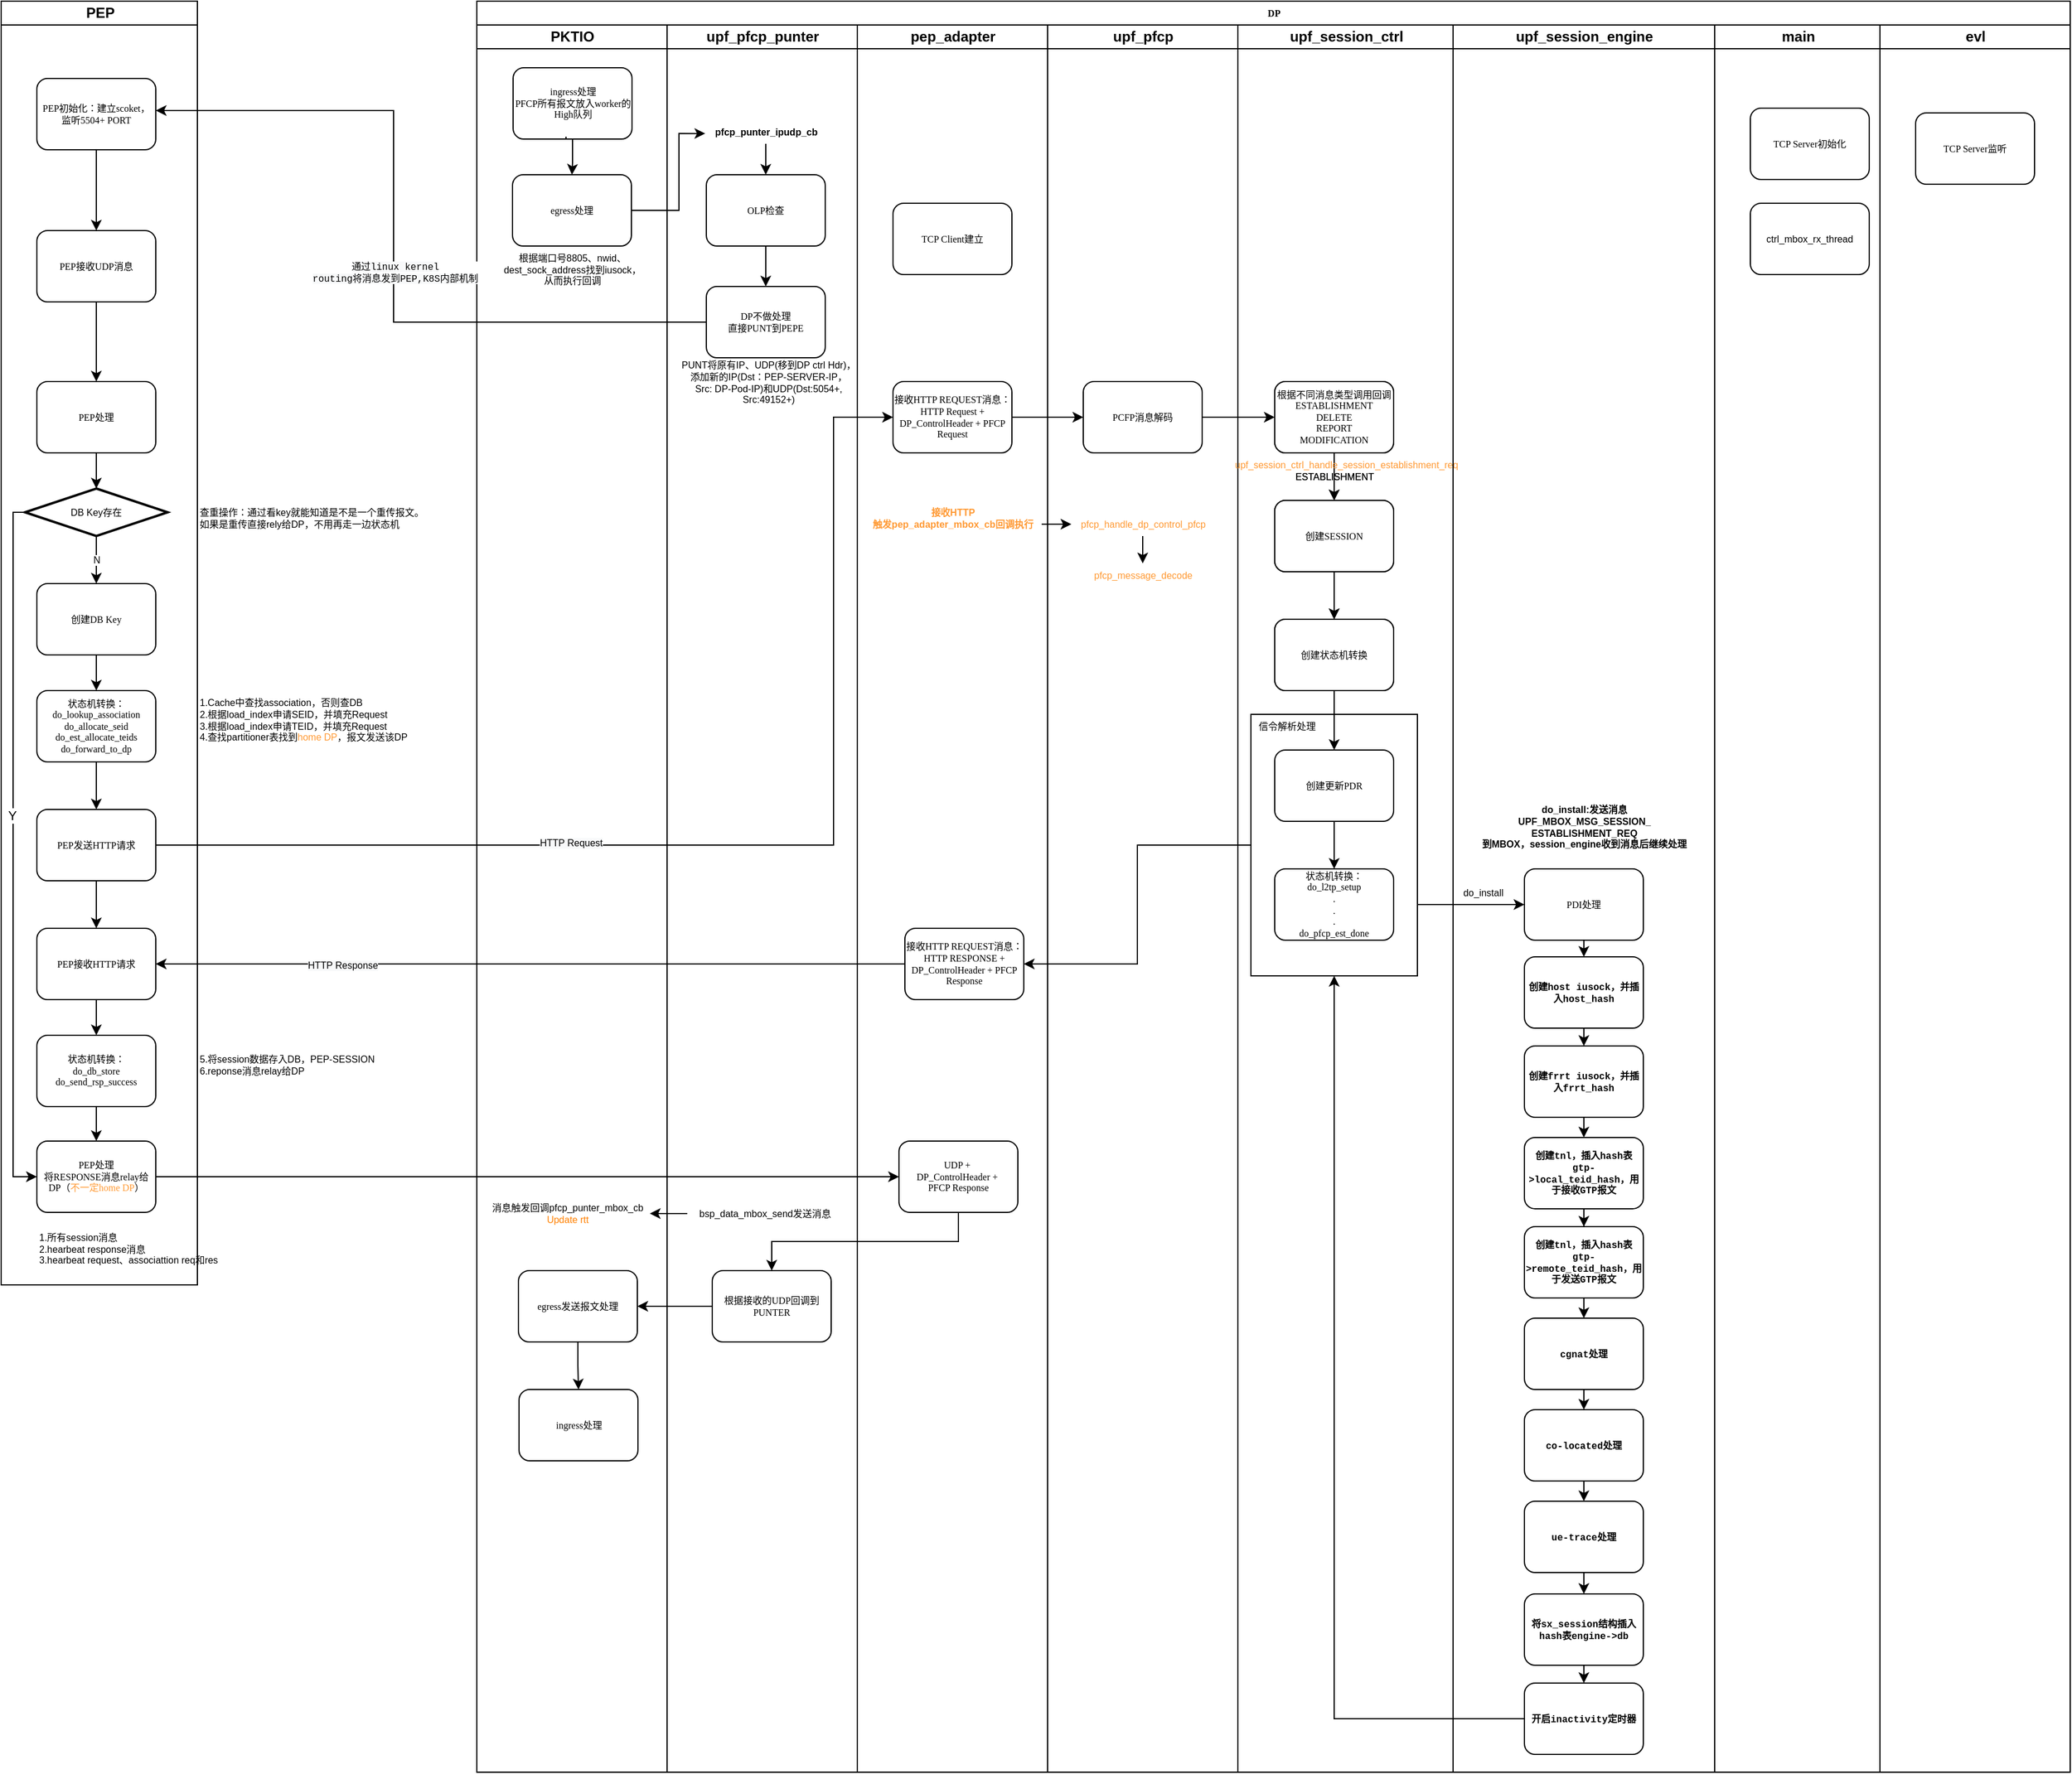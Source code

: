 <mxfile version="17.4.6" type="github" pages="3">
  <diagram name="Page-1" id="74e2e168-ea6b-b213-b513-2b3c1d86103e">
    <mxGraphModel dx="2081" dy="548" grid="1" gridSize="10" guides="1" tooltips="1" connect="1" arrows="1" fold="1" page="1" pageScale="1" pageWidth="1100" pageHeight="850" background="none" math="0" shadow="0">
      <root>
        <mxCell id="0" />
        <mxCell id="1" parent="0" />
        <mxCell id="77e6c97f196da883-1" value="DP" style="swimlane;html=1;childLayout=stackLayout;startSize=20;rounded=0;shadow=0;labelBackgroundColor=none;strokeWidth=1;fontFamily=Verdana;fontSize=8;align=center;" parent="1" vertex="1">
          <mxGeometry x="320" y="40" width="1340" height="1490" as="geometry" />
        </mxCell>
        <mxCell id="77e6c97f196da883-2" value="PKTIO" style="swimlane;html=1;startSize=20;fillColor=#FFFFFF;" parent="77e6c97f196da883-1" vertex="1">
          <mxGeometry y="20" width="160" height="1470" as="geometry" />
        </mxCell>
        <mxCell id="dWOj3kWxru07sPwgwxn2-7" style="edgeStyle=orthogonalEdgeStyle;rounded=0;orthogonalLoop=1;jettySize=auto;html=1;entryX=0.5;entryY=0;entryDx=0;entryDy=0;fontSize=8;" parent="77e6c97f196da883-2" source="PcmKn_jxVm2dnXxpcMdr-72" target="PcmKn_jxVm2dnXxpcMdr-73" edge="1">
          <mxGeometry relative="1" as="geometry" />
        </mxCell>
        <mxCell id="PcmKn_jxVm2dnXxpcMdr-72" value="ingress处理&lt;br&gt;&lt;span style=&quot;font-family: &amp;#34;verdana&amp;#34;&quot;&gt;PFCP所有报文放入worker的High队列&lt;/span&gt;" style="rounded=1;whiteSpace=wrap;html=1;shadow=0;labelBackgroundColor=none;strokeWidth=1;fontFamily=Verdana;fontSize=8;align=center;" parent="77e6c97f196da883-2" vertex="1">
          <mxGeometry x="30.5" y="36" width="100" height="60" as="geometry" />
        </mxCell>
        <mxCell id="PcmKn_jxVm2dnXxpcMdr-73" value="egress处理" style="rounded=1;whiteSpace=wrap;html=1;shadow=0;labelBackgroundColor=none;strokeWidth=1;fontFamily=Verdana;fontSize=8;align=center;" parent="77e6c97f196da883-2" vertex="1">
          <mxGeometry x="30" y="126" width="100" height="60" as="geometry" />
        </mxCell>
        <mxCell id="OLZzonzuNLtUbl7lom3D-280" style="edgeStyle=orthogonalEdgeStyle;rounded=0;orthogonalLoop=1;jettySize=auto;html=1;entryX=0.5;entryY=0;entryDx=0;entryDy=0;" parent="77e6c97f196da883-2" source="OLZzonzuNLtUbl7lom3D-277" target="OLZzonzuNLtUbl7lom3D-279" edge="1">
          <mxGeometry relative="1" as="geometry" />
        </mxCell>
        <mxCell id="OLZzonzuNLtUbl7lom3D-277" value="egress发送报文处理" style="rounded=1;whiteSpace=wrap;html=1;shadow=0;labelBackgroundColor=none;strokeWidth=1;fontFamily=Verdana;fontSize=8;align=center;" parent="77e6c97f196da883-2" vertex="1">
          <mxGeometry x="35" y="1048" width="100" height="60" as="geometry" />
        </mxCell>
        <mxCell id="OLZzonzuNLtUbl7lom3D-279" value="ingress处理&lt;br&gt;" style="rounded=1;whiteSpace=wrap;html=1;shadow=0;labelBackgroundColor=none;strokeWidth=1;fontFamily=Verdana;fontSize=8;align=center;" parent="77e6c97f196da883-2" vertex="1">
          <mxGeometry x="35.5" y="1148" width="100" height="60" as="geometry" />
        </mxCell>
        <mxCell id="OLZzonzuNLtUbl7lom3D-283" value="根据端口号8805、nwid、&lt;br style=&quot;font-size: 8px;&quot;&gt;dest_sock_address找到iusock，&lt;br style=&quot;font-size: 8px;&quot;&gt;从而执行回调" style="text;html=1;align=center;verticalAlign=middle;resizable=0;points=[];autosize=1;strokeColor=none;fillColor=none;fontSize=8;" parent="77e6c97f196da883-2" vertex="1">
          <mxGeometry x="15" y="186" width="130" height="40" as="geometry" />
        </mxCell>
        <mxCell id="dWOj3kWxru07sPwgwxn2-6" value="" style="edgeStyle=orthogonalEdgeStyle;rounded=0;orthogonalLoop=1;jettySize=auto;html=1;exitX=0.5;exitY=1;exitDx=0;exitDy=0;entryX=0.5;entryY=0;entryDx=0;entryDy=0;fontSize=12;fontColor=default;endArrow=none;" parent="77e6c97f196da883-2" source="PcmKn_jxVm2dnXxpcMdr-72" edge="1">
          <mxGeometry relative="1" as="geometry">
            <mxPoint x="400.5" y="156" as="sourcePoint" />
            <mxPoint x="75" y="94" as="targetPoint" />
          </mxGeometry>
        </mxCell>
        <mxCell id="dWOj3kWxru07sPwgwxn2-18" value="消息触发回调pfcp_punter_mbox_cb&lt;br&gt;&lt;font color=&quot;#ff8000&quot;&gt;Update rtt&lt;/font&gt;" style="text;html=1;align=center;verticalAlign=middle;resizable=0;points=[];autosize=1;strokeColor=none;fillColor=none;fontSize=8;fontColor=#000000;" parent="77e6c97f196da883-2" vertex="1">
          <mxGeometry x="5.5" y="985" width="140" height="30" as="geometry" />
        </mxCell>
        <mxCell id="77e6c97f196da883-4" value="pep_adapter" style="swimlane;html=1;startSize=20;" parent="77e6c97f196da883-1" vertex="1">
          <mxGeometry x="160" y="20" width="160" height="1470" as="geometry" />
        </mxCell>
        <mxCell id="77e6c97f196da883-5" value="upf_pfcp" style="swimlane;html=1;startSize=20;" parent="77e6c97f196da883-1" vertex="1">
          <mxGeometry x="320" y="20" width="160" height="1470" as="geometry" />
        </mxCell>
        <mxCell id="PcmKn_jxVm2dnXxpcMdr-3" style="edgeStyle=orthogonalEdgeStyle;rounded=0;orthogonalLoop=1;jettySize=auto;html=1;exitX=1;exitY=0.5;exitDx=0;exitDy=0;entryX=0;entryY=0.5;entryDx=0;entryDy=0;fontSize=8;fontColor=default;" parent="77e6c97f196da883-1" source="5H2dEKejfcK5RuCBQqFC-36" target="5H2dEKejfcK5RuCBQqFC-37" edge="1">
          <mxGeometry relative="1" as="geometry" />
        </mxCell>
        <mxCell id="OLZzonzuNLtUbl7lom3D-278" style="edgeStyle=orthogonalEdgeStyle;rounded=0;orthogonalLoop=1;jettySize=auto;html=1;entryX=1;entryY=0.5;entryDx=0;entryDy=0;" parent="77e6c97f196da883-1" source="OLZzonzuNLtUbl7lom3D-273" target="OLZzonzuNLtUbl7lom3D-277" edge="1">
          <mxGeometry relative="1" as="geometry" />
        </mxCell>
        <mxCell id="77e6c97f196da883-6" value="upf_session_ctrl" style="swimlane;html=1;startSize=20;" parent="77e6c97f196da883-1" vertex="1">
          <mxGeometry x="480" y="20" width="160" height="1470" as="geometry" />
        </mxCell>
        <mxCell id="77e6c97f196da883-7" value="upf_session_ctrl" style="swimlane;html=1;startSize=20;" parent="77e6c97f196da883-1" vertex="1">
          <mxGeometry x="640" y="20" width="181" height="1470" as="geometry">
            <mxRectangle x="640" y="20" width="30" height="1000" as="alternateBounds" />
          </mxGeometry>
        </mxCell>
        <mxCell id="PcmKn_jxVm2dnXxpcMdr-50" value="&lt;span style=&quot;background-color: rgb(255 , 255 , 255)&quot;&gt;upf_pfcp_punter&lt;/span&gt;" style="swimlane;html=1;startSize=20;" parent="77e6c97f196da883-7" vertex="1">
          <mxGeometry x="-480" width="160" height="1470" as="geometry" />
        </mxCell>
        <mxCell id="PcmKn_jxVm2dnXxpcMdr-83" style="edgeStyle=orthogonalEdgeStyle;rounded=0;orthogonalLoop=1;jettySize=auto;html=1;exitX=0.5;exitY=1;exitDx=0;exitDy=0;entryX=0.5;entryY=0;entryDx=0;entryDy=0;fontSize=12;fontColor=default;" parent="PcmKn_jxVm2dnXxpcMdr-50" source="PcmKn_jxVm2dnXxpcMdr-70" target="PcmKn_jxVm2dnXxpcMdr-81" edge="1">
          <mxGeometry relative="1" as="geometry" />
        </mxCell>
        <mxCell id="PcmKn_jxVm2dnXxpcMdr-70" value="OLP检查" style="rounded=1;whiteSpace=wrap;html=1;shadow=0;labelBackgroundColor=none;strokeWidth=1;fontFamily=Verdana;fontSize=8;align=center;" parent="PcmKn_jxVm2dnXxpcMdr-50" vertex="1">
          <mxGeometry x="33" y="126" width="100" height="60" as="geometry" />
        </mxCell>
        <mxCell id="PcmKn_jxVm2dnXxpcMdr-81" value="DP不做处理&lt;br&gt;直接PUNT到PEPE" style="rounded=1;whiteSpace=wrap;html=1;shadow=0;labelBackgroundColor=none;strokeWidth=1;fontFamily=Verdana;fontSize=8;align=center;" parent="PcmKn_jxVm2dnXxpcMdr-50" vertex="1">
          <mxGeometry x="33" y="220" width="100" height="60" as="geometry" />
        </mxCell>
        <mxCell id="OLZzonzuNLtUbl7lom3D-273" value="根据接收的UDP回调到PUNTER" style="rounded=1;whiteSpace=wrap;html=1;shadow=0;labelBackgroundColor=none;strokeWidth=1;fontFamily=Verdana;fontSize=8;align=center;" parent="PcmKn_jxVm2dnXxpcMdr-50" vertex="1">
          <mxGeometry x="38" y="1048" width="100" height="60" as="geometry" />
        </mxCell>
        <mxCell id="OLZzonzuNLtUbl7lom3D-289" style="edgeStyle=orthogonalEdgeStyle;rounded=0;orthogonalLoop=1;jettySize=auto;html=1;fontSize=8;" parent="PcmKn_jxVm2dnXxpcMdr-50" source="OLZzonzuNLtUbl7lom3D-284" target="PcmKn_jxVm2dnXxpcMdr-70" edge="1">
          <mxGeometry relative="1" as="geometry" />
        </mxCell>
        <mxCell id="OLZzonzuNLtUbl7lom3D-284" value="&lt;span style=&quot;font-weight: 700&quot;&gt;&lt;font style=&quot;font-size: 8px&quot;&gt;pfcp_punter_ipudp_cb&lt;/font&gt;&lt;/span&gt;" style="text;html=1;align=center;verticalAlign=middle;resizable=0;points=[];autosize=1;strokeColor=none;fillColor=none;fontSize=8;" parent="PcmKn_jxVm2dnXxpcMdr-50" vertex="1">
          <mxGeometry x="33" y="80" width="100" height="20" as="geometry" />
        </mxCell>
        <mxCell id="dWOj3kWxru07sPwgwxn2-17" value="bsp_data_mbox_send发送消息" style="text;html=1;align=center;verticalAlign=middle;resizable=0;points=[];autosize=1;strokeColor=none;fillColor=none;fontSize=8;fontColor=#000000;" parent="PcmKn_jxVm2dnXxpcMdr-50" vertex="1">
          <mxGeometry x="17" y="990" width="130" height="20" as="geometry" />
        </mxCell>
        <mxCell id="PcmKn_jxVm2dnXxpcMdr-52" value="pep_adapter" style="swimlane;html=1;startSize=20;" parent="77e6c97f196da883-7" vertex="1">
          <mxGeometry x="-320" width="160" height="1470" as="geometry" />
        </mxCell>
        <mxCell id="PcmKn_jxVm2dnXxpcMdr-51" value="接收HTTP REQUEST消息：&lt;br&gt;HTTP Request + DP_ControlHeader + PFCP Request" style="rounded=1;whiteSpace=wrap;html=1;shadow=0;labelBackgroundColor=none;strokeWidth=1;fontFamily=Verdana;fontSize=8;align=center;" parent="PcmKn_jxVm2dnXxpcMdr-52" vertex="1">
          <mxGeometry x="30" y="300" width="100" height="60" as="geometry" />
        </mxCell>
        <mxCell id="OLZzonzuNLtUbl7lom3D-62" value="接收HTTP REQUEST消息：&lt;br&gt;HTTP RESPONSE + DP_ControlHeader + PFCP Response" style="rounded=1;whiteSpace=wrap;html=1;shadow=0;labelBackgroundColor=none;strokeWidth=1;fontFamily=Verdana;fontSize=8;align=center;" parent="PcmKn_jxVm2dnXxpcMdr-52" vertex="1">
          <mxGeometry x="40" y="760" width="100" height="60" as="geometry" />
        </mxCell>
        <mxCell id="OLZzonzuNLtUbl7lom3D-144" value="TCP Client建立" style="rounded=1;whiteSpace=wrap;html=1;shadow=0;labelBackgroundColor=none;strokeWidth=1;fontFamily=Verdana;fontSize=8;align=center;" parent="PcmKn_jxVm2dnXxpcMdr-52" vertex="1">
          <mxGeometry x="30" y="150" width="100" height="60" as="geometry" />
        </mxCell>
        <mxCell id="OLZzonzuNLtUbl7lom3D-232" value="UDP +&amp;nbsp;&lt;br&gt;DP_ControlHeader +&amp;nbsp;&lt;br&gt;PFCP Response" style="rounded=1;whiteSpace=wrap;html=1;shadow=0;labelBackgroundColor=none;strokeWidth=1;fontFamily=Verdana;fontSize=8;align=center;" parent="PcmKn_jxVm2dnXxpcMdr-52" vertex="1">
          <mxGeometry x="35" y="939" width="100" height="60" as="geometry" />
        </mxCell>
        <UserObject label="PUNT将原有IP、UDP(移到DP ctrl Hdr)，&lt;br&gt;添加新的IP(Dst：PEP-SERVER-IP，&lt;br&gt;Src: DP-Pod-IP)和UDP(Dst:5054+, &lt;br&gt;Src:49152+)" link="data:page/id,IjFHJGiDnLucoaLz9v2T" id="OLZzonzuNLtUbl7lom3D-286">
          <mxCell style="text;html=1;align=center;verticalAlign=middle;resizable=0;points=[];autosize=1;strokeColor=none;fillColor=none;fontSize=8;" parent="PcmKn_jxVm2dnXxpcMdr-52" vertex="1">
            <mxGeometry x="-155" y="276" width="160" height="50" as="geometry" />
          </mxCell>
        </UserObject>
        <mxCell id="dWOj3kWxru07sPwgwxn2-23" value="&lt;span style=&quot;font-weight: bold ; font-size: 8px&quot;&gt;&lt;font style=&quot;font-size: 8px&quot;&gt;接收HTTP&lt;br style=&quot;font-size: 8px&quot;&gt;触发pep_adapter_mbox_cb回调执行&lt;br style=&quot;font-size: 8px&quot;&gt;&lt;/font&gt;&lt;/span&gt;&lt;span style=&quot;font-weight: bold ; font-size: 8px&quot;&gt;&lt;font style=&quot;font-size: 8px&quot;&gt;&lt;br style=&quot;font-size: 8px&quot;&gt;&lt;/font&gt;&lt;/span&gt;" style="text;html=1;align=center;verticalAlign=middle;resizable=0;points=[];autosize=1;strokeColor=none;fillColor=none;fontSize=8;fontColor=#FF9933;" parent="PcmKn_jxVm2dnXxpcMdr-52" vertex="1">
          <mxGeometry x="5" y="400" width="150" height="40" as="geometry" />
        </mxCell>
        <mxCell id="PcmKn_jxVm2dnXxpcMdr-54" value="upf_pfcp" style="swimlane;html=1;startSize=20;" parent="77e6c97f196da883-7" vertex="1">
          <mxGeometry x="-160" width="160" height="1470" as="geometry" />
        </mxCell>
        <mxCell id="PcmKn_jxVm2dnXxpcMdr-53" value="PCFP消息解码" style="rounded=1;whiteSpace=wrap;html=1;shadow=0;labelBackgroundColor=none;strokeWidth=1;fontFamily=Verdana;fontSize=8;align=center;" parent="PcmKn_jxVm2dnXxpcMdr-54" vertex="1">
          <mxGeometry x="30" y="300" width="100" height="60" as="geometry" />
        </mxCell>
        <mxCell id="dWOj3kWxru07sPwgwxn2-27" style="edgeStyle=orthogonalEdgeStyle;rounded=0;orthogonalLoop=1;jettySize=auto;html=1;fontSize=8;fontColor=#FF9933;" parent="PcmKn_jxVm2dnXxpcMdr-54" source="dWOj3kWxru07sPwgwxn2-24" target="dWOj3kWxru07sPwgwxn2-26" edge="1">
          <mxGeometry relative="1" as="geometry" />
        </mxCell>
        <mxCell id="dWOj3kWxru07sPwgwxn2-24" value="pfcp_handle_dp_control_pfcp" style="text;html=1;align=center;verticalAlign=middle;resizable=0;points=[];autosize=1;strokeColor=none;fillColor=none;fontSize=8;fontColor=#FF9933;" parent="PcmKn_jxVm2dnXxpcMdr-54" vertex="1">
          <mxGeometry x="20" y="410" width="120" height="20" as="geometry" />
        </mxCell>
        <mxCell id="dWOj3kWxru07sPwgwxn2-26" value="pfcp_message_decode" style="text;html=1;align=center;verticalAlign=middle;resizable=0;points=[];autosize=1;strokeColor=none;fillColor=none;fontSize=8;fontColor=#FF9933;" parent="PcmKn_jxVm2dnXxpcMdr-54" vertex="1">
          <mxGeometry x="30" y="453" width="100" height="20" as="geometry" />
        </mxCell>
        <mxCell id="PcmKn_jxVm2dnXxpcMdr-4" value="" style="rounded=0;whiteSpace=wrap;html=1;labelBackgroundColor=none;labelBorderColor=none;fontSize=8;fontColor=default;" parent="77e6c97f196da883-7" vertex="1">
          <mxGeometry x="11" y="580" width="140" height="220" as="geometry" />
        </mxCell>
        <mxCell id="5H2dEKejfcK5RuCBQqFC-23" value="首先构造RESPONSE报文" style="rounded=1;whiteSpace=wrap;html=1;shadow=0;labelBackgroundColor=none;strokeWidth=1;fontFamily=Verdana;fontSize=8;align=center;" parent="77e6c97f196da883-7" vertex="1">
          <mxGeometry x="31" y="400" width="100" height="60" as="geometry" />
        </mxCell>
        <mxCell id="5H2dEKejfcK5RuCBQqFC-27" value="创建状态机转换" style="rounded=1;whiteSpace=wrap;html=1;shadow=0;labelBackgroundColor=none;strokeWidth=1;fontFamily=Verdana;fontSize=8;align=center;" parent="77e6c97f196da883-7" vertex="1">
          <mxGeometry x="31" y="500" width="100" height="60" as="geometry" />
        </mxCell>
        <mxCell id="5H2dEKejfcK5RuCBQqFC-28" style="edgeStyle=orthogonalEdgeStyle;rounded=0;orthogonalLoop=1;jettySize=auto;html=1;exitX=0.5;exitY=1;exitDx=0;exitDy=0;entryX=0.5;entryY=0;entryDx=0;entryDy=0;fontSize=8;fontColor=default;" parent="77e6c97f196da883-7" source="5H2dEKejfcK5RuCBQqFC-23" target="5H2dEKejfcK5RuCBQqFC-27" edge="1">
          <mxGeometry relative="1" as="geometry" />
        </mxCell>
        <mxCell id="5H2dEKejfcK5RuCBQqFC-29" value="创建更新PDR" style="rounded=1;whiteSpace=wrap;html=1;shadow=0;labelBackgroundColor=none;strokeWidth=1;fontFamily=Verdana;fontSize=8;align=center;" parent="77e6c97f196da883-7" vertex="1">
          <mxGeometry x="31" y="610" width="100" height="60" as="geometry" />
        </mxCell>
        <mxCell id="PcmKn_jxVm2dnXxpcMdr-1" style="edgeStyle=orthogonalEdgeStyle;rounded=0;orthogonalLoop=1;jettySize=auto;html=1;exitX=0.5;exitY=1;exitDx=0;exitDy=0;entryX=0.5;entryY=0;entryDx=0;entryDy=0;fontSize=8;fontColor=default;" parent="77e6c97f196da883-7" source="5H2dEKejfcK5RuCBQqFC-27" target="5H2dEKejfcK5RuCBQqFC-29" edge="1">
          <mxGeometry relative="1" as="geometry" />
        </mxCell>
        <mxCell id="PcmKn_jxVm2dnXxpcMdr-16" style="edgeStyle=orthogonalEdgeStyle;rounded=0;orthogonalLoop=1;jettySize=auto;html=1;exitX=0.5;exitY=1;exitDx=0;exitDy=0;entryX=0.5;entryY=0;entryDx=0;entryDy=0;fontSize=8;fontColor=default;" parent="77e6c97f196da883-7" source="5H2dEKejfcK5RuCBQqFC-30" target="5H2dEKejfcK5RuCBQqFC-23" edge="1">
          <mxGeometry relative="1" as="geometry" />
        </mxCell>
        <mxCell id="5H2dEKejfcK5RuCBQqFC-30" value="根据不同消息类型调用回调&lt;br&gt;ESTABLISHMENT&lt;br&gt;DELETE&lt;br&gt;REPORT&lt;br&gt;MODIFICATION" style="rounded=1;whiteSpace=wrap;html=1;shadow=0;labelBackgroundColor=none;strokeWidth=1;fontFamily=Verdana;fontSize=8;align=center;" parent="77e6c97f196da883-7" vertex="1">
          <mxGeometry x="31" y="300" width="100" height="60" as="geometry" />
        </mxCell>
        <mxCell id="5H2dEKejfcK5RuCBQqFC-36" value="状态机转换：&lt;br&gt;do_l2tp_setup&lt;br&gt;.&lt;br&gt;.&lt;br&gt;.&lt;br&gt;do_pfcp_est_done" style="rounded=1;whiteSpace=wrap;html=1;shadow=0;labelBackgroundColor=none;strokeWidth=1;fontFamily=Verdana;fontSize=8;align=center;" parent="77e6c97f196da883-7" vertex="1">
          <mxGeometry x="31" y="710" width="100" height="60" as="geometry" />
        </mxCell>
        <mxCell id="PcmKn_jxVm2dnXxpcMdr-2" style="edgeStyle=orthogonalEdgeStyle;rounded=0;orthogonalLoop=1;jettySize=auto;html=1;exitX=0.5;exitY=1;exitDx=0;exitDy=0;entryX=0.5;entryY=0;entryDx=0;entryDy=0;fontSize=8;fontColor=default;" parent="77e6c97f196da883-7" source="5H2dEKejfcK5RuCBQqFC-29" target="5H2dEKejfcK5RuCBQqFC-36" edge="1">
          <mxGeometry relative="1" as="geometry" />
        </mxCell>
        <mxCell id="PcmKn_jxVm2dnXxpcMdr-5" value="信令解析处理" style="text;html=1;align=center;verticalAlign=middle;resizable=0;points=[];autosize=1;strokeColor=none;fillColor=none;fontSize=8;fontColor=default;" parent="77e6c97f196da883-7" vertex="1">
          <mxGeometry x="11" y="580" width="60" height="20" as="geometry" />
        </mxCell>
        <mxCell id="5H2dEKejfcK5RuCBQqFC-33" value="ESTABLISHMENT" style="text;html=1;align=center;verticalAlign=middle;resizable=0;points=[];autosize=1;strokeColor=none;fillColor=none;fontSize=8;fontColor=default;" parent="77e6c97f196da883-7" vertex="1">
          <mxGeometry x="41" y="370" width="80" height="20" as="geometry" />
        </mxCell>
        <mxCell id="PcmKn_jxVm2dnXxpcMdr-55" value="" style="rounded=0;whiteSpace=wrap;html=1;labelBackgroundColor=none;labelBorderColor=none;fontSize=8;fontColor=default;" parent="77e6c97f196da883-7" vertex="1">
          <mxGeometry x="11" y="580" width="140" height="220" as="geometry" />
        </mxCell>
        <mxCell id="PcmKn_jxVm2dnXxpcMdr-56" style="edgeStyle=orthogonalEdgeStyle;rounded=0;orthogonalLoop=1;jettySize=auto;html=1;exitX=0.5;exitY=1;exitDx=0;exitDy=0;entryX=0.5;entryY=0;entryDx=0;entryDy=0;fontSize=8;fontColor=default;" parent="77e6c97f196da883-7" source="PcmKn_jxVm2dnXxpcMdr-57" target="PcmKn_jxVm2dnXxpcMdr-59" edge="1">
          <mxGeometry relative="1" as="geometry" />
        </mxCell>
        <mxCell id="PcmKn_jxVm2dnXxpcMdr-57" value="创建SESSION" style="rounded=1;whiteSpace=wrap;html=1;shadow=0;labelBackgroundColor=none;strokeWidth=1;fontFamily=Verdana;fontSize=8;align=center;" parent="77e6c97f196da883-7" vertex="1">
          <mxGeometry x="31" y="400" width="100" height="60" as="geometry" />
        </mxCell>
        <mxCell id="PcmKn_jxVm2dnXxpcMdr-58" style="edgeStyle=orthogonalEdgeStyle;rounded=0;orthogonalLoop=1;jettySize=auto;html=1;exitX=0.5;exitY=1;exitDx=0;exitDy=0;entryX=0.5;entryY=0;entryDx=0;entryDy=0;fontSize=8;fontColor=default;" parent="77e6c97f196da883-7" source="PcmKn_jxVm2dnXxpcMdr-59" target="PcmKn_jxVm2dnXxpcMdr-61" edge="1">
          <mxGeometry relative="1" as="geometry" />
        </mxCell>
        <mxCell id="PcmKn_jxVm2dnXxpcMdr-59" value="创建状态机转换" style="rounded=1;whiteSpace=wrap;html=1;shadow=0;labelBackgroundColor=none;strokeWidth=1;fontFamily=Verdana;fontSize=8;align=center;" parent="77e6c97f196da883-7" vertex="1">
          <mxGeometry x="31" y="500" width="100" height="60" as="geometry" />
        </mxCell>
        <mxCell id="PcmKn_jxVm2dnXxpcMdr-60" style="edgeStyle=orthogonalEdgeStyle;rounded=0;orthogonalLoop=1;jettySize=auto;html=1;exitX=0.5;exitY=1;exitDx=0;exitDy=0;entryX=0.5;entryY=0;entryDx=0;entryDy=0;fontSize=8;fontColor=default;" parent="77e6c97f196da883-7" source="PcmKn_jxVm2dnXxpcMdr-61" target="PcmKn_jxVm2dnXxpcMdr-64" edge="1">
          <mxGeometry relative="1" as="geometry" />
        </mxCell>
        <mxCell id="PcmKn_jxVm2dnXxpcMdr-61" value="创建更新PDR" style="rounded=1;whiteSpace=wrap;html=1;shadow=0;labelBackgroundColor=none;strokeWidth=1;fontFamily=Verdana;fontSize=8;align=center;" parent="77e6c97f196da883-7" vertex="1">
          <mxGeometry x="31" y="610" width="100" height="60" as="geometry" />
        </mxCell>
        <mxCell id="PcmKn_jxVm2dnXxpcMdr-62" style="edgeStyle=orthogonalEdgeStyle;rounded=0;orthogonalLoop=1;jettySize=auto;html=1;exitX=0.5;exitY=1;exitDx=0;exitDy=0;entryX=0.5;entryY=0;entryDx=0;entryDy=0;fontSize=8;fontColor=default;" parent="77e6c97f196da883-7" source="PcmKn_jxVm2dnXxpcMdr-63" target="PcmKn_jxVm2dnXxpcMdr-57" edge="1">
          <mxGeometry relative="1" as="geometry" />
        </mxCell>
        <mxCell id="PcmKn_jxVm2dnXxpcMdr-63" value="根据不同消息类型调用回调&lt;br&gt;ESTABLISHMENT&lt;br&gt;DELETE&lt;br&gt;REPORT&lt;br&gt;MODIFICATION" style="rounded=1;whiteSpace=wrap;html=1;shadow=0;labelBackgroundColor=none;strokeWidth=1;fontFamily=Verdana;fontSize=8;align=center;" parent="77e6c97f196da883-7" vertex="1">
          <mxGeometry x="31" y="300" width="100" height="60" as="geometry" />
        </mxCell>
        <mxCell id="PcmKn_jxVm2dnXxpcMdr-64" value="状态机转换：&lt;br&gt;do_l2tp_setup&lt;br&gt;.&lt;br&gt;.&lt;br&gt;.&lt;br&gt;do_pfcp_est_done" style="rounded=1;whiteSpace=wrap;html=1;shadow=0;labelBackgroundColor=none;strokeWidth=1;fontFamily=Verdana;fontSize=8;align=center;" parent="77e6c97f196da883-7" vertex="1">
          <mxGeometry x="31" y="710" width="100" height="60" as="geometry" />
        </mxCell>
        <mxCell id="PcmKn_jxVm2dnXxpcMdr-65" value="信令解析处理" style="text;html=1;align=center;verticalAlign=middle;resizable=0;points=[];autosize=1;strokeColor=none;fillColor=none;fontSize=8;fontColor=default;" parent="77e6c97f196da883-7" vertex="1">
          <mxGeometry x="11" y="580" width="60" height="20" as="geometry" />
        </mxCell>
        <mxCell id="PcmKn_jxVm2dnXxpcMdr-66" value="ESTABLISHMENT" style="text;html=1;align=center;verticalAlign=middle;resizable=0;points=[];autosize=1;strokeColor=none;fillColor=none;fontSize=8;fontColor=default;" parent="77e6c97f196da883-7" vertex="1">
          <mxGeometry x="41" y="370" width="80" height="20" as="geometry" />
        </mxCell>
        <mxCell id="7Y10AMbQhOi3CfOI5dwk-29" style="edgeStyle=orthogonalEdgeStyle;rounded=0;orthogonalLoop=1;jettySize=auto;html=1;entryX=1;entryY=0.5;entryDx=0;entryDy=0;" parent="77e6c97f196da883-7" source="PcmKn_jxVm2dnXxpcMdr-55" target="OLZzonzuNLtUbl7lom3D-62" edge="1">
          <mxGeometry relative="1" as="geometry">
            <mxPoint x="-910" y="690" as="targetPoint" />
          </mxGeometry>
        </mxCell>
        <mxCell id="OLZzonzuNLtUbl7lom3D-65" style="edgeStyle=orthogonalEdgeStyle;rounded=0;orthogonalLoop=1;jettySize=auto;html=1;exitX=1;exitY=0.5;exitDx=0;exitDy=0;entryX=0;entryY=0.5;entryDx=0;entryDy=0;" parent="77e6c97f196da883-7" source="PcmKn_jxVm2dnXxpcMdr-51" target="PcmKn_jxVm2dnXxpcMdr-53" edge="1">
          <mxGeometry relative="1" as="geometry" />
        </mxCell>
        <mxCell id="OLZzonzuNLtUbl7lom3D-66" style="edgeStyle=orthogonalEdgeStyle;rounded=0;orthogonalLoop=1;jettySize=auto;html=1;exitX=1;exitY=0.5;exitDx=0;exitDy=0;entryX=0;entryY=0.5;entryDx=0;entryDy=0;" parent="77e6c97f196da883-7" source="PcmKn_jxVm2dnXxpcMdr-53" target="PcmKn_jxVm2dnXxpcMdr-63" edge="1">
          <mxGeometry relative="1" as="geometry" />
        </mxCell>
        <mxCell id="OLZzonzuNLtUbl7lom3D-275" style="edgeStyle=orthogonalEdgeStyle;rounded=0;orthogonalLoop=1;jettySize=auto;html=1;entryX=0.5;entryY=0;entryDx=0;entryDy=0;exitX=0.5;exitY=1;exitDx=0;exitDy=0;" parent="77e6c97f196da883-7" source="OLZzonzuNLtUbl7lom3D-232" target="OLZzonzuNLtUbl7lom3D-273" edge="1">
          <mxGeometry relative="1" as="geometry">
            <mxPoint x="-235" y="1008" as="sourcePoint" />
          </mxGeometry>
        </mxCell>
        <mxCell id="dWOj3kWxru07sPwgwxn2-25" style="edgeStyle=orthogonalEdgeStyle;rounded=0;orthogonalLoop=1;jettySize=auto;html=1;fontSize=8;fontColor=#FF9933;" parent="77e6c97f196da883-7" source="dWOj3kWxru07sPwgwxn2-23" target="dWOj3kWxru07sPwgwxn2-24" edge="1">
          <mxGeometry relative="1" as="geometry" />
        </mxCell>
        <mxCell id="dWOj3kWxru07sPwgwxn2-28" value="upf_session_ctrl_handle_session_establishment_req" style="text;html=1;align=center;verticalAlign=middle;resizable=0;points=[];autosize=1;strokeColor=none;fillColor=none;fontSize=8;fontColor=#FF9933;" parent="77e6c97f196da883-7" vertex="1">
          <mxGeometry x="-9.5" y="360" width="200" height="20" as="geometry" />
        </mxCell>
        <mxCell id="PcmKn_jxVm2dnXxpcMdr-68" value="upf_session_engine" style="swimlane;html=1;startSize=20;" parent="77e6c97f196da883-1" vertex="1">
          <mxGeometry x="821" y="20" width="220" height="1470" as="geometry" />
        </mxCell>
        <mxCell id="7Y10AMbQhOi3CfOI5dwk-19" style="edgeStyle=orthogonalEdgeStyle;rounded=0;orthogonalLoop=1;jettySize=auto;html=1;exitX=0.5;exitY=1;exitDx=0;exitDy=0;entryX=0.5;entryY=0;entryDx=0;entryDy=0;" parent="PcmKn_jxVm2dnXxpcMdr-68" source="5H2dEKejfcK5RuCBQqFC-37" target="7Y10AMbQhOi3CfOI5dwk-1" edge="1">
          <mxGeometry relative="1" as="geometry" />
        </mxCell>
        <mxCell id="5H2dEKejfcK5RuCBQqFC-37" value="PDI处理" style="rounded=1;whiteSpace=wrap;html=1;shadow=0;labelBackgroundColor=none;strokeWidth=1;fontFamily=Verdana;fontSize=8;align=center;" parent="PcmKn_jxVm2dnXxpcMdr-68" vertex="1">
          <mxGeometry x="60" y="710" width="100" height="60" as="geometry" />
        </mxCell>
        <mxCell id="PcmKn_jxVm2dnXxpcMdr-6" value="do_install" style="text;html=1;align=center;verticalAlign=middle;resizable=0;points=[];autosize=1;strokeColor=none;fillColor=none;fontSize=8;fontColor=default;" parent="PcmKn_jxVm2dnXxpcMdr-68" vertex="1">
          <mxGeometry y="720" width="50" height="20" as="geometry" />
        </mxCell>
        <mxCell id="PcmKn_jxVm2dnXxpcMdr-89" value="do_install:发送消息&lt;br&gt;&lt;span&gt;UPF_MBOX_MSG_SESSION_&lt;br&gt;ESTABLISHMENT_REQ&lt;br&gt;到MBOX，session_engine收到消息后继续处理&lt;br&gt;&lt;/span&gt;" style="text;html=1;align=center;verticalAlign=middle;resizable=0;points=[];autosize=1;strokeColor=none;fillColor=none;fontSize=8;fontColor=default;fontStyle=1" parent="PcmKn_jxVm2dnXxpcMdr-68" vertex="1">
          <mxGeometry x="15" y="650" width="190" height="50" as="geometry" />
        </mxCell>
        <mxCell id="7Y10AMbQhOi3CfOI5dwk-20" style="edgeStyle=orthogonalEdgeStyle;rounded=0;orthogonalLoop=1;jettySize=auto;html=1;exitX=0.5;exitY=1;exitDx=0;exitDy=0;entryX=0.5;entryY=0;entryDx=0;entryDy=0;" parent="PcmKn_jxVm2dnXxpcMdr-68" source="7Y10AMbQhOi3CfOI5dwk-1" target="7Y10AMbQhOi3CfOI5dwk-2" edge="1">
          <mxGeometry relative="1" as="geometry" />
        </mxCell>
        <mxCell id="7Y10AMbQhOi3CfOI5dwk-1" value="&lt;span style=&quot;font-weight: bold ; font-family: &amp;#34;microsoft yahei&amp;#34;&quot;&gt;创建&lt;/span&gt;&lt;span style=&quot;font-weight: bold ; font-family: &amp;#34;courier new&amp;#34;&quot;&gt;host iusock&lt;/span&gt;&lt;span style=&quot;font-weight: bold ; font-family: &amp;#34;microsoft yahei&amp;#34;&quot;&gt;，并插入&lt;/span&gt;&lt;span style=&quot;font-weight: bold ; font-family: &amp;#34;courier new&amp;#34;&quot;&gt;host_hash&lt;/span&gt;" style="rounded=1;whiteSpace=wrap;html=1;shadow=0;labelBackgroundColor=none;strokeWidth=1;fontFamily=Verdana;fontSize=8;align=center;" parent="PcmKn_jxVm2dnXxpcMdr-68" vertex="1">
          <mxGeometry x="60" y="784" width="100" height="60" as="geometry" />
        </mxCell>
        <mxCell id="7Y10AMbQhOi3CfOI5dwk-21" style="edgeStyle=orthogonalEdgeStyle;rounded=0;orthogonalLoop=1;jettySize=auto;html=1;exitX=0.5;exitY=1;exitDx=0;exitDy=0;entryX=0.5;entryY=0;entryDx=0;entryDy=0;" parent="PcmKn_jxVm2dnXxpcMdr-68" source="7Y10AMbQhOi3CfOI5dwk-2" target="7Y10AMbQhOi3CfOI5dwk-3" edge="1">
          <mxGeometry relative="1" as="geometry" />
        </mxCell>
        <mxCell id="7Y10AMbQhOi3CfOI5dwk-2" value="&lt;span style=&quot;font-weight: bold ; font-family: &amp;#34;microsoft yahei&amp;#34;&quot;&gt;创建&lt;/span&gt;&lt;span style=&quot;font-weight: bold ; font-family: &amp;#34;courier new&amp;#34;&quot;&gt;frrt iusock&lt;/span&gt;&lt;span style=&quot;font-weight: bold ; font-family: &amp;#34;microsoft yahei&amp;#34;&quot;&gt;，并插入&lt;/span&gt;&lt;span style=&quot;font-weight: bold ; font-family: &amp;#34;courier new&amp;#34;&quot;&gt;frrt_hash&lt;/span&gt;" style="rounded=1;whiteSpace=wrap;html=1;shadow=0;labelBackgroundColor=none;strokeWidth=1;fontFamily=Verdana;fontSize=8;align=center;" parent="PcmKn_jxVm2dnXxpcMdr-68" vertex="1">
          <mxGeometry x="60" y="859" width="100" height="60" as="geometry" />
        </mxCell>
        <mxCell id="7Y10AMbQhOi3CfOI5dwk-22" style="edgeStyle=orthogonalEdgeStyle;rounded=0;orthogonalLoop=1;jettySize=auto;html=1;exitX=0.5;exitY=1;exitDx=0;exitDy=0;" parent="PcmKn_jxVm2dnXxpcMdr-68" source="7Y10AMbQhOi3CfOI5dwk-3" target="7Y10AMbQhOi3CfOI5dwk-11" edge="1">
          <mxGeometry relative="1" as="geometry" />
        </mxCell>
        <mxCell id="7Y10AMbQhOi3CfOI5dwk-3" value="&lt;span style=&quot;font-weight: bold ; font-family: &amp;#34;microsoft yahei&amp;#34;&quot;&gt;创建&lt;/span&gt;&lt;span style=&quot;font-weight: bold ; font-family: &amp;#34;courier new&amp;#34;&quot;&gt;tnl&lt;/span&gt;&lt;span style=&quot;font-weight: bold ; font-family: &amp;#34;microsoft yahei&amp;#34;&quot;&gt;，插入&lt;/span&gt;&lt;span style=&quot;font-weight: bold ; font-family: &amp;#34;courier new&amp;#34;&quot;&gt;hash&lt;/span&gt;&lt;span style=&quot;font-weight: bold ; font-family: &amp;#34;microsoft yahei&amp;#34;&quot;&gt;表&lt;/span&gt;&lt;span style=&quot;font-weight: bold ; font-family: &amp;#34;courier new&amp;#34;&quot;&gt;gtp-&amp;gt;local_teid_hash&lt;/span&gt;&lt;span style=&quot;font-weight: bold ; font-family: &amp;#34;microsoft yahei&amp;#34;&quot;&gt;，用于接收&lt;/span&gt;&lt;span style=&quot;font-weight: bold ; font-family: &amp;#34;courier new&amp;#34;&quot;&gt;GTP&lt;/span&gt;&lt;span style=&quot;font-weight: bold ; font-family: &amp;#34;microsoft yahei&amp;#34;&quot;&gt;报文&lt;/span&gt;" style="rounded=1;whiteSpace=wrap;html=1;shadow=0;labelBackgroundColor=none;strokeWidth=1;fontFamily=Verdana;fontSize=8;align=center;" parent="PcmKn_jxVm2dnXxpcMdr-68" vertex="1">
          <mxGeometry x="60" y="936" width="100" height="60" as="geometry" />
        </mxCell>
        <mxCell id="7Y10AMbQhOi3CfOI5dwk-23" style="edgeStyle=orthogonalEdgeStyle;rounded=0;orthogonalLoop=1;jettySize=auto;html=1;exitX=0.5;exitY=1;exitDx=0;exitDy=0;entryX=0.5;entryY=0;entryDx=0;entryDy=0;" parent="PcmKn_jxVm2dnXxpcMdr-68" source="7Y10AMbQhOi3CfOI5dwk-11" target="7Y10AMbQhOi3CfOI5dwk-14" edge="1">
          <mxGeometry relative="1" as="geometry" />
        </mxCell>
        <mxCell id="7Y10AMbQhOi3CfOI5dwk-11" value="&lt;span style=&quot;font-weight: bold ; font-family: &amp;#34;microsoft yahei&amp;#34;&quot;&gt;创建&lt;/span&gt;&lt;span style=&quot;font-weight: bold ; font-family: &amp;#34;courier new&amp;#34;&quot;&gt;tnl&lt;/span&gt;&lt;span style=&quot;font-weight: bold ; font-family: &amp;#34;microsoft yahei&amp;#34;&quot;&gt;，插入&lt;/span&gt;&lt;span style=&quot;font-weight: bold ; font-family: &amp;#34;courier new&amp;#34;&quot;&gt;hash&lt;/span&gt;&lt;span style=&quot;font-weight: bold ; font-family: &amp;#34;microsoft yahei&amp;#34;&quot;&gt;表&lt;/span&gt;&lt;span style=&quot;font-weight: bold ; font-family: &amp;#34;courier new&amp;#34;&quot;&gt;gtp-&amp;gt;remote_teid_hash&lt;/span&gt;&lt;span style=&quot;font-weight: bold ; font-family: &amp;#34;microsoft yahei&amp;#34;&quot;&gt;，用于发送&lt;/span&gt;&lt;span style=&quot;font-weight: bold ; font-family: &amp;#34;courier new&amp;#34;&quot;&gt;GTP&lt;/span&gt;&lt;span style=&quot;font-weight: bold ; font-family: &amp;#34;microsoft yahei&amp;#34;&quot;&gt;报文&lt;/span&gt;" style="rounded=1;whiteSpace=wrap;html=1;shadow=0;labelBackgroundColor=none;strokeWidth=1;fontFamily=Verdana;fontSize=8;align=center;" parent="PcmKn_jxVm2dnXxpcMdr-68" vertex="1">
          <mxGeometry x="60" y="1011" width="100" height="60" as="geometry" />
        </mxCell>
        <mxCell id="7Y10AMbQhOi3CfOI5dwk-24" style="edgeStyle=orthogonalEdgeStyle;rounded=0;orthogonalLoop=1;jettySize=auto;html=1;exitX=0.5;exitY=1;exitDx=0;exitDy=0;entryX=0.5;entryY=0;entryDx=0;entryDy=0;" parent="PcmKn_jxVm2dnXxpcMdr-68" source="7Y10AMbQhOi3CfOI5dwk-14" target="7Y10AMbQhOi3CfOI5dwk-15" edge="1">
          <mxGeometry relative="1" as="geometry" />
        </mxCell>
        <mxCell id="7Y10AMbQhOi3CfOI5dwk-14" value="&lt;span style=&quot;font-weight: bold ; font-family: &amp;#34;courier new&amp;#34;&quot;&gt;cgnat&lt;/span&gt;&lt;span style=&quot;font-weight: bold ; font-family: &amp;#34;microsoft yahei&amp;#34;&quot;&gt;处理&lt;/span&gt;" style="rounded=1;whiteSpace=wrap;html=1;shadow=0;labelBackgroundColor=none;strokeWidth=1;fontFamily=Verdana;fontSize=8;align=center;" parent="PcmKn_jxVm2dnXxpcMdr-68" vertex="1">
          <mxGeometry x="60" y="1088" width="100" height="60" as="geometry" />
        </mxCell>
        <mxCell id="7Y10AMbQhOi3CfOI5dwk-25" style="edgeStyle=orthogonalEdgeStyle;rounded=0;orthogonalLoop=1;jettySize=auto;html=1;exitX=0.5;exitY=1;exitDx=0;exitDy=0;entryX=0.5;entryY=0;entryDx=0;entryDy=0;" parent="PcmKn_jxVm2dnXxpcMdr-68" source="7Y10AMbQhOi3CfOI5dwk-15" target="7Y10AMbQhOi3CfOI5dwk-16" edge="1">
          <mxGeometry relative="1" as="geometry" />
        </mxCell>
        <mxCell id="7Y10AMbQhOi3CfOI5dwk-15" value="&lt;span style=&quot;font-weight: bold ; font-family: &amp;#34;courier new&amp;#34;&quot;&gt;co-located&lt;/span&gt;&lt;span style=&quot;font-weight: bold ; font-family: &amp;#34;microsoft yahei&amp;#34;&quot;&gt;处理&lt;/span&gt;" style="rounded=1;whiteSpace=wrap;html=1;shadow=0;labelBackgroundColor=none;strokeWidth=1;fontFamily=Verdana;fontSize=8;align=center;" parent="PcmKn_jxVm2dnXxpcMdr-68" vertex="1">
          <mxGeometry x="60" y="1165" width="100" height="60" as="geometry" />
        </mxCell>
        <mxCell id="7Y10AMbQhOi3CfOI5dwk-26" style="edgeStyle=orthogonalEdgeStyle;rounded=0;orthogonalLoop=1;jettySize=auto;html=1;exitX=0.5;exitY=1;exitDx=0;exitDy=0;entryX=0.5;entryY=0;entryDx=0;entryDy=0;" parent="PcmKn_jxVm2dnXxpcMdr-68" source="7Y10AMbQhOi3CfOI5dwk-16" target="7Y10AMbQhOi3CfOI5dwk-17" edge="1">
          <mxGeometry relative="1" as="geometry" />
        </mxCell>
        <mxCell id="7Y10AMbQhOi3CfOI5dwk-16" value="&lt;span style=&quot;font-weight: bold ; font-family: &amp;#34;courier new&amp;#34;&quot;&gt;ue-trace&lt;/span&gt;&lt;span style=&quot;font-weight: bold ; font-family: &amp;#34;microsoft yahei&amp;#34;&quot;&gt;处理&lt;/span&gt;" style="rounded=1;whiteSpace=wrap;html=1;shadow=0;labelBackgroundColor=none;strokeWidth=1;fontFamily=Verdana;fontSize=8;align=center;" parent="PcmKn_jxVm2dnXxpcMdr-68" vertex="1">
          <mxGeometry x="60" y="1242" width="100" height="60" as="geometry" />
        </mxCell>
        <mxCell id="7Y10AMbQhOi3CfOI5dwk-27" style="edgeStyle=orthogonalEdgeStyle;rounded=0;orthogonalLoop=1;jettySize=auto;html=1;exitX=0.5;exitY=1;exitDx=0;exitDy=0;entryX=0.5;entryY=0;entryDx=0;entryDy=0;" parent="PcmKn_jxVm2dnXxpcMdr-68" source="7Y10AMbQhOi3CfOI5dwk-17" target="7Y10AMbQhOi3CfOI5dwk-18" edge="1">
          <mxGeometry relative="1" as="geometry" />
        </mxCell>
        <mxCell id="7Y10AMbQhOi3CfOI5dwk-17" value="&lt;span style=&quot;font-weight: bold ; font-family: &amp;#34;microsoft yahei&amp;#34;&quot;&gt;将&lt;/span&gt;&lt;span style=&quot;font-weight: bold ; font-family: &amp;#34;courier new&amp;#34;&quot;&gt;sx_session&lt;/span&gt;&lt;span style=&quot;font-weight: bold ; font-family: &amp;#34;microsoft yahei&amp;#34;&quot;&gt;结构插入&lt;/span&gt;&lt;span style=&quot;font-weight: bold ; font-family: &amp;#34;courier new&amp;#34;&quot;&gt;hash&lt;/span&gt;&lt;span style=&quot;font-weight: bold ; font-family: &amp;#34;microsoft yahei&amp;#34;&quot;&gt;表&lt;/span&gt;&lt;span style=&quot;font-weight: bold ; font-family: &amp;#34;courier new&amp;#34;&quot;&gt;engine-&amp;gt;db&lt;/span&gt;" style="rounded=1;whiteSpace=wrap;html=1;shadow=0;labelBackgroundColor=none;strokeWidth=1;fontFamily=Verdana;fontSize=8;align=center;" parent="PcmKn_jxVm2dnXxpcMdr-68" vertex="1">
          <mxGeometry x="60" y="1320" width="100" height="60" as="geometry" />
        </mxCell>
        <mxCell id="7Y10AMbQhOi3CfOI5dwk-18" value="&lt;span style=&quot;font-weight: bold ; font-family: &amp;#34;microsoft yahei&amp;#34;&quot;&gt;开启&lt;/span&gt;&lt;span style=&quot;font-weight: bold ; font-family: &amp;#34;courier new&amp;#34;&quot;&gt;inactivity&lt;/span&gt;&lt;span style=&quot;font-weight: bold ; font-family: &amp;#34;microsoft yahei&amp;#34;&quot;&gt;定时器&lt;/span&gt;" style="rounded=1;whiteSpace=wrap;html=1;shadow=0;labelBackgroundColor=none;strokeWidth=1;fontFamily=Verdana;fontSize=8;align=center;" parent="PcmKn_jxVm2dnXxpcMdr-68" vertex="1">
          <mxGeometry x="60" y="1395" width="100" height="60" as="geometry" />
        </mxCell>
        <mxCell id="7Y10AMbQhOi3CfOI5dwk-28" style="edgeStyle=orthogonalEdgeStyle;rounded=0;orthogonalLoop=1;jettySize=auto;html=1;entryX=0.5;entryY=1;entryDx=0;entryDy=0;" parent="77e6c97f196da883-1" source="7Y10AMbQhOi3CfOI5dwk-18" target="PcmKn_jxVm2dnXxpcMdr-55" edge="1">
          <mxGeometry relative="1" as="geometry" />
        </mxCell>
        <mxCell id="OLZzonzuNLtUbl7lom3D-59" value="main" style="swimlane;html=1;startSize=20;" parent="77e6c97f196da883-1" vertex="1">
          <mxGeometry x="1041" y="20" width="139" height="1470" as="geometry">
            <mxRectangle x="1020" y="20" width="30" height="1470" as="alternateBounds" />
          </mxGeometry>
        </mxCell>
        <mxCell id="OLZzonzuNLtUbl7lom3D-67" value="TCP Server初始化" style="rounded=1;whiteSpace=wrap;html=1;shadow=0;labelBackgroundColor=none;strokeWidth=1;fontFamily=Verdana;fontSize=8;align=center;" parent="OLZzonzuNLtUbl7lom3D-59" vertex="1">
          <mxGeometry x="30" y="70" width="100" height="60" as="geometry" />
        </mxCell>
        <mxCell id="dWOj3kWxru07sPwgwxn2-3" value="&lt;span style=&quot;font-family: &amp;#34;helvetica&amp;#34;&quot;&gt;&lt;font style=&quot;font-size: 8px&quot;&gt;ctrl_mbox_rx_thread&lt;/font&gt;&lt;/span&gt;" style="rounded=1;whiteSpace=wrap;html=1;shadow=0;labelBackgroundColor=none;strokeWidth=1;fontFamily=Verdana;fontSize=8;align=center;" parent="OLZzonzuNLtUbl7lom3D-59" vertex="1">
          <mxGeometry x="30" y="150" width="100" height="60" as="geometry" />
        </mxCell>
        <mxCell id="PcmKn_jxVm2dnXxpcMdr-82" style="edgeStyle=orthogonalEdgeStyle;rounded=0;orthogonalLoop=1;jettySize=auto;html=1;fontSize=12;fontColor=default;entryX=-0.009;entryY=0.566;entryDx=0;entryDy=0;entryPerimeter=0;" parent="77e6c97f196da883-1" source="PcmKn_jxVm2dnXxpcMdr-73" target="OLZzonzuNLtUbl7lom3D-284" edge="1">
          <mxGeometry relative="1" as="geometry">
            <mxPoint x="190" y="176.0" as="targetPoint" />
            <Array as="points">
              <mxPoint x="170" y="176" />
              <mxPoint x="170" y="111" />
            </Array>
          </mxGeometry>
        </mxCell>
        <mxCell id="dWOj3kWxru07sPwgwxn2-20" style="edgeStyle=orthogonalEdgeStyle;rounded=0;orthogonalLoop=1;jettySize=auto;html=1;fontSize=8;fontColor=#FF8000;" parent="77e6c97f196da883-1" source="dWOj3kWxru07sPwgwxn2-17" target="dWOj3kWxru07sPwgwxn2-18" edge="1">
          <mxGeometry relative="1" as="geometry" />
        </mxCell>
        <mxCell id="77e6c97f196da883-3" value="PEP" style="swimlane;html=1;startSize=20;" parent="1" vertex="1">
          <mxGeometry x="-80" y="40" width="165" height="1080" as="geometry" />
        </mxCell>
        <mxCell id="5H2dEKejfcK5RuCBQqFC-1" style="edgeStyle=orthogonalEdgeStyle;rounded=0;orthogonalLoop=1;jettySize=auto;html=1;exitX=0.5;exitY=1;exitDx=0;exitDy=0;entryX=0.5;entryY=0;entryDx=0;entryDy=0;fontColor=default;" parent="77e6c97f196da883-3" source="77e6c97f196da883-11" target="FfPvTgmXoAcC6uMCdNkZ-4" edge="1">
          <mxGeometry relative="1" as="geometry" />
        </mxCell>
        <mxCell id="77e6c97f196da883-11" value="PEP初始化：建立scoket，监听5504+ PORT" style="rounded=1;whiteSpace=wrap;html=1;shadow=0;labelBackgroundColor=none;strokeWidth=1;fontFamily=Verdana;fontSize=8;align=center;" parent="77e6c97f196da883-3" vertex="1">
          <mxGeometry x="30" y="65" width="100" height="60" as="geometry" />
        </mxCell>
        <mxCell id="5H2dEKejfcK5RuCBQqFC-3" style="edgeStyle=orthogonalEdgeStyle;rounded=0;orthogonalLoop=1;jettySize=auto;html=1;exitX=0.5;exitY=1;exitDx=0;exitDy=0;entryX=0.5;entryY=0;entryDx=0;entryDy=0;fontColor=default;" parent="77e6c97f196da883-3" source="FfPvTgmXoAcC6uMCdNkZ-4" target="5H2dEKejfcK5RuCBQqFC-2" edge="1">
          <mxGeometry relative="1" as="geometry" />
        </mxCell>
        <mxCell id="FfPvTgmXoAcC6uMCdNkZ-4" value="PEP接收UDP消息" style="rounded=1;whiteSpace=wrap;html=1;shadow=0;labelBackgroundColor=none;strokeWidth=1;fontFamily=Verdana;fontSize=8;align=center;" parent="77e6c97f196da883-3" vertex="1">
          <mxGeometry x="30" y="193" width="100" height="60" as="geometry" />
        </mxCell>
        <mxCell id="OLZzonzuNLtUbl7lom3D-226" style="edgeStyle=orthogonalEdgeStyle;rounded=0;orthogonalLoop=1;jettySize=auto;html=1;entryX=0.5;entryY=0;entryDx=0;entryDy=0;entryPerimeter=0;" parent="77e6c97f196da883-3" source="5H2dEKejfcK5RuCBQqFC-2" target="OLZzonzuNLtUbl7lom3D-223" edge="1">
          <mxGeometry relative="1" as="geometry" />
        </mxCell>
        <mxCell id="5H2dEKejfcK5RuCBQqFC-2" value="PEP处理" style="rounded=1;whiteSpace=wrap;html=1;shadow=0;labelBackgroundColor=none;strokeWidth=1;fontFamily=Verdana;fontSize=8;align=center;" parent="77e6c97f196da883-3" vertex="1">
          <mxGeometry x="30" y="320" width="100" height="60" as="geometry" />
        </mxCell>
        <mxCell id="OLZzonzuNLtUbl7lom3D-229" style="edgeStyle=orthogonalEdgeStyle;rounded=0;orthogonalLoop=1;jettySize=auto;html=1;" parent="77e6c97f196da883-3" source="7Y10AMbQhOi3CfOI5dwk-31" edge="1">
          <mxGeometry relative="1" as="geometry">
            <mxPoint x="80" y="780" as="targetPoint" />
          </mxGeometry>
        </mxCell>
        <mxCell id="7Y10AMbQhOi3CfOI5dwk-31" value="PEP发送HTTP请求" style="rounded=1;whiteSpace=wrap;html=1;shadow=0;labelBackgroundColor=none;strokeWidth=1;fontFamily=Verdana;fontSize=8;align=center;" parent="77e6c97f196da883-3" vertex="1">
          <mxGeometry x="30" y="680" width="100" height="60" as="geometry" />
        </mxCell>
        <mxCell id="OLZzonzuNLtUbl7lom3D-227" style="edgeStyle=orthogonalEdgeStyle;rounded=0;orthogonalLoop=1;jettySize=auto;html=1;entryX=0.5;entryY=0;entryDx=0;entryDy=0;" parent="77e6c97f196da883-3" source="OLZzonzuNLtUbl7lom3D-220" target="OLZzonzuNLtUbl7lom3D-221" edge="1">
          <mxGeometry relative="1" as="geometry" />
        </mxCell>
        <mxCell id="OLZzonzuNLtUbl7lom3D-220" value="创建DB Key" style="rounded=1;whiteSpace=wrap;html=1;shadow=0;labelBackgroundColor=none;strokeWidth=1;fontFamily=Verdana;fontSize=8;align=center;" parent="77e6c97f196da883-3" vertex="1">
          <mxGeometry x="30" y="490" width="100" height="60" as="geometry" />
        </mxCell>
        <mxCell id="OLZzonzuNLtUbl7lom3D-228" style="edgeStyle=orthogonalEdgeStyle;rounded=0;orthogonalLoop=1;jettySize=auto;html=1;" parent="77e6c97f196da883-3" source="OLZzonzuNLtUbl7lom3D-221" target="7Y10AMbQhOi3CfOI5dwk-31" edge="1">
          <mxGeometry relative="1" as="geometry" />
        </mxCell>
        <mxCell id="OLZzonzuNLtUbl7lom3D-221" value="状态机转换：&lt;br&gt;do_lookup_association&lt;br&gt;do_allocate_seid&lt;br&gt;do_est_allocate_teids&lt;br&gt;do_forward_to_dp" style="rounded=1;whiteSpace=wrap;html=1;shadow=0;labelBackgroundColor=none;strokeWidth=1;fontFamily=Verdana;fontSize=8;align=center;" parent="77e6c97f196da883-3" vertex="1">
          <mxGeometry x="30" y="580" width="100" height="60" as="geometry" />
        </mxCell>
        <mxCell id="OLZzonzuNLtUbl7lom3D-224" value="N" style="edgeStyle=orthogonalEdgeStyle;rounded=0;orthogonalLoop=1;jettySize=auto;html=1;exitX=0.5;exitY=1;exitDx=0;exitDy=0;exitPerimeter=0;entryX=0.5;entryY=0;entryDx=0;entryDy=0;fontSize=8;" parent="77e6c97f196da883-3" source="OLZzonzuNLtUbl7lom3D-223" target="OLZzonzuNLtUbl7lom3D-220" edge="1">
          <mxGeometry relative="1" as="geometry" />
        </mxCell>
        <mxCell id="dWOj3kWxru07sPwgwxn2-15" style="edgeStyle=orthogonalEdgeStyle;rounded=0;orthogonalLoop=1;jettySize=auto;html=1;entryX=0;entryY=0.5;entryDx=0;entryDy=0;fontSize=8;fontColor=#000000;exitX=0;exitY=0.5;exitDx=0;exitDy=0;exitPerimeter=0;" parent="77e6c97f196da883-3" source="OLZzonzuNLtUbl7lom3D-223" target="OLZzonzuNLtUbl7lom3D-230" edge="1">
          <mxGeometry relative="1" as="geometry">
            <Array as="points">
              <mxPoint x="10" y="430" />
              <mxPoint x="10" y="989" />
            </Array>
          </mxGeometry>
        </mxCell>
        <mxCell id="dWOj3kWxru07sPwgwxn2-16" value="&lt;font style=&quot;font-size: 11px&quot;&gt;Y&lt;/font&gt;" style="edgeLabel;html=1;align=center;verticalAlign=middle;resizable=0;points=[];fontSize=8;fontColor=#000000;" parent="dWOj3kWxru07sPwgwxn2-15" vertex="1" connectable="0">
          <mxGeometry x="-0.101" y="-1" relative="1" as="geometry">
            <mxPoint as="offset" />
          </mxGeometry>
        </mxCell>
        <mxCell id="OLZzonzuNLtUbl7lom3D-223" value="DB Key存在" style="strokeWidth=2;html=1;shape=mxgraph.flowchart.decision;whiteSpace=wrap;fontSize=8;" parent="77e6c97f196da883-3" vertex="1">
          <mxGeometry x="20" y="410" width="120" height="40" as="geometry" />
        </mxCell>
        <mxCell id="OLZzonzuNLtUbl7lom3D-230" value="PEP处理&lt;br&gt;将RESPONSE消息relay给DP（&lt;font color=&quot;#ff9933&quot;&gt;不一定home DP&lt;/font&gt;）" style="rounded=1;whiteSpace=wrap;html=1;shadow=0;labelBackgroundColor=none;strokeWidth=1;fontFamily=Verdana;fontSize=8;align=center;" parent="77e6c97f196da883-3" vertex="1">
          <mxGeometry x="30" y="959" width="100" height="60" as="geometry" />
        </mxCell>
        <mxCell id="dWOj3kWxru07sPwgwxn2-12" style="edgeStyle=orthogonalEdgeStyle;rounded=0;orthogonalLoop=1;jettySize=auto;html=1;fontSize=8;fontColor=#000000;" parent="77e6c97f196da883-3" source="dWOj3kWxru07sPwgwxn2-10" target="dWOj3kWxru07sPwgwxn2-11" edge="1">
          <mxGeometry relative="1" as="geometry" />
        </mxCell>
        <mxCell id="dWOj3kWxru07sPwgwxn2-10" value="PEP接收HTTP请求" style="rounded=1;whiteSpace=wrap;html=1;shadow=0;labelBackgroundColor=none;strokeWidth=1;fontFamily=Verdana;fontSize=8;align=center;" parent="77e6c97f196da883-3" vertex="1">
          <mxGeometry x="30" y="780" width="100" height="60" as="geometry" />
        </mxCell>
        <mxCell id="dWOj3kWxru07sPwgwxn2-13" style="edgeStyle=orthogonalEdgeStyle;rounded=0;orthogonalLoop=1;jettySize=auto;html=1;fontSize=8;fontColor=#000000;" parent="77e6c97f196da883-3" source="dWOj3kWxru07sPwgwxn2-11" target="OLZzonzuNLtUbl7lom3D-230" edge="1">
          <mxGeometry relative="1" as="geometry" />
        </mxCell>
        <mxCell id="dWOj3kWxru07sPwgwxn2-11" value="&lt;span style=&quot;background-color: rgb(255 , 255 , 255)&quot;&gt;状态机转换：&lt;br&gt;&lt;/span&gt;&lt;span&gt;&lt;span style=&quot;background-color: rgb(255 , 255 , 255)&quot;&gt;do_db_store&lt;br&gt;do_send_rsp_success&lt;/span&gt;&lt;br&gt;&lt;/span&gt;" style="rounded=1;whiteSpace=wrap;html=1;shadow=0;labelBackgroundColor=none;strokeWidth=1;fontFamily=Verdana;fontSize=8;align=center;" parent="77e6c97f196da883-3" vertex="1">
          <mxGeometry x="30" y="870" width="100" height="60" as="geometry" />
        </mxCell>
        <mxCell id="dWOj3kWxru07sPwgwxn2-14" value="1.所有session消息&lt;br&gt;2.hearbeat response消息&lt;br&gt;3.hearbeat request、associattion req和res" style="text;html=1;align=left;verticalAlign=middle;resizable=0;points=[];autosize=1;strokeColor=none;fillColor=none;fontSize=8;fontColor=#000000;" parent="77e6c97f196da883-3" vertex="1">
          <mxGeometry x="30" y="1030" width="170" height="40" as="geometry" />
        </mxCell>
        <mxCell id="PcmKn_jxVm2dnXxpcMdr-84" style="edgeStyle=orthogonalEdgeStyle;rounded=0;orthogonalLoop=1;jettySize=auto;html=1;entryX=1;entryY=0.5;entryDx=0;entryDy=0;fontSize=12;fontColor=default;" parent="1" source="PcmKn_jxVm2dnXxpcMdr-81" edge="1">
          <mxGeometry relative="1" as="geometry">
            <Array as="points">
              <mxPoint x="250" y="310" />
              <mxPoint x="250" y="132" />
            </Array>
            <mxPoint x="510" y="310" as="sourcePoint" />
            <mxPoint x="50" y="132" as="targetPoint" />
          </mxGeometry>
        </mxCell>
        <mxCell id="PcmKn_jxVm2dnXxpcMdr-88" value="&lt;span lang=&quot;zh-CN&quot; style=&quot;background-color: rgb(248 , 249 , 250) ; font-family: &amp;#34;microsoft yahei&amp;#34;&quot;&gt;通过&lt;/span&gt;&lt;span lang=&quot;en-US&quot; style=&quot;background-color: rgb(248 , 249 , 250) ; font-family: &amp;#34;courier new&amp;#34;&quot;&gt;linux kernel&lt;br&gt;routing&lt;/span&gt;&lt;span lang=&quot;zh-CN&quot; style=&quot;background-color: rgb(248 , 249 , 250) ; font-family: &amp;#34;microsoft yahei&amp;#34;&quot;&gt;将消息发到&lt;/span&gt;&lt;span lang=&quot;en-US&quot; style=&quot;background-color: rgb(248 , 249 , 250) ; font-family: &amp;#34;courier new&amp;#34;&quot;&gt;PEP,K8S&lt;/span&gt;&lt;span lang=&quot;zh-CN&quot; style=&quot;background-color: rgb(248 , 249 , 250) ; font-family: &amp;#34;microsoft yahei&amp;#34;&quot;&gt;内部机制&lt;/span&gt;" style="edgeLabel;html=1;align=center;verticalAlign=middle;resizable=0;points=[];fontSize=8;fontColor=default;" parent="PcmKn_jxVm2dnXxpcMdr-84" vertex="1" connectable="0">
          <mxGeometry x="-0.047" y="-1" relative="1" as="geometry">
            <mxPoint as="offset" />
          </mxGeometry>
        </mxCell>
        <mxCell id="PcmKn_jxVm2dnXxpcMdr-85" style="edgeStyle=orthogonalEdgeStyle;rounded=0;orthogonalLoop=1;jettySize=auto;html=1;entryX=0;entryY=0.5;entryDx=0;entryDy=0;fontSize=12;fontColor=default;" parent="1" target="PcmKn_jxVm2dnXxpcMdr-51" edge="1">
          <mxGeometry relative="1" as="geometry">
            <mxPoint x="50" y="750" as="sourcePoint" />
            <Array as="points">
              <mxPoint x="620" y="750" />
              <mxPoint x="620" y="390" />
            </Array>
          </mxGeometry>
        </mxCell>
        <mxCell id="OLZzonzuNLtUbl7lom3D-147" value="&lt;span style=&quot;font-size: 8px ; background-color: rgb(248 , 249 , 250)&quot;&gt;HTTP Request&lt;/span&gt;" style="edgeLabel;html=1;align=center;verticalAlign=middle;resizable=0;points=[];" parent="PcmKn_jxVm2dnXxpcMdr-85" vertex="1" connectable="0">
          <mxGeometry x="0.106" y="3" relative="1" as="geometry">
            <mxPoint x="-193" as="offset" />
          </mxGeometry>
        </mxCell>
        <mxCell id="OLZzonzuNLtUbl7lom3D-63" style="edgeStyle=orthogonalEdgeStyle;rounded=0;orthogonalLoop=1;jettySize=auto;html=1;entryX=1;entryY=0.5;entryDx=0;entryDy=0;" parent="1" source="OLZzonzuNLtUbl7lom3D-62" target="dWOj3kWxru07sPwgwxn2-10" edge="1">
          <mxGeometry relative="1" as="geometry">
            <mxPoint x="120" y="890" as="targetPoint" />
          </mxGeometry>
        </mxCell>
        <mxCell id="OLZzonzuNLtUbl7lom3D-64" value="&lt;span style=&quot;font-size: 8px ; background-color: rgb(248 , 249 , 250)&quot;&gt;HTTP Response&lt;/span&gt;" style="edgeLabel;html=1;align=center;verticalAlign=middle;resizable=0;points=[];" parent="OLZzonzuNLtUbl7lom3D-63" vertex="1" connectable="0">
          <mxGeometry x="-0.384" y="1" relative="1" as="geometry">
            <mxPoint x="-279" y="-1" as="offset" />
          </mxGeometry>
        </mxCell>
        <mxCell id="OLZzonzuNLtUbl7lom3D-143" value="evl" style="swimlane;html=1;startSize=20;" parent="1" vertex="1">
          <mxGeometry x="1500" y="60" width="160" height="1470" as="geometry">
            <mxRectangle x="1020" y="20" width="30" height="1470" as="alternateBounds" />
          </mxGeometry>
        </mxCell>
        <mxCell id="OLZzonzuNLtUbl7lom3D-145" value="TCP Server监听" style="rounded=1;whiteSpace=wrap;html=1;shadow=0;labelBackgroundColor=none;strokeWidth=1;fontFamily=Verdana;fontSize=8;align=center;" parent="OLZzonzuNLtUbl7lom3D-143" vertex="1">
          <mxGeometry x="30" y="74" width="100" height="60" as="geometry" />
        </mxCell>
        <mxCell id="OLZzonzuNLtUbl7lom3D-233" style="edgeStyle=orthogonalEdgeStyle;rounded=0;orthogonalLoop=1;jettySize=auto;html=1;entryX=0;entryY=0.5;entryDx=0;entryDy=0;" parent="1" source="OLZzonzuNLtUbl7lom3D-230" target="OLZzonzuNLtUbl7lom3D-232" edge="1">
          <mxGeometry relative="1" as="geometry" />
        </mxCell>
        <mxCell id="dWOj3kWxru07sPwgwxn2-8" value="&lt;span style=&quot;background-color: rgb(255 , 255 , 255)&quot;&gt;查重操作：通过看key就能知道是不是一个重传报文。&lt;br&gt;如果是重传直接rely给DP，不用再走一边状态机&lt;/span&gt;" style="text;html=1;align=left;verticalAlign=middle;resizable=0;points=[];autosize=1;strokeColor=none;fillColor=none;fontSize=8;" parent="1" vertex="1">
          <mxGeometry x="85" y="460" width="200" height="30" as="geometry" />
        </mxCell>
        <mxCell id="dWOj3kWxru07sPwgwxn2-9" value="1.Cache中查找association，否则查DB&lt;br&gt;2.根据load_index申请SEID，并填充Request&lt;br&gt;3.根据load_index申请TEID，并填充Request&lt;br&gt;4.查找partitioner表找到&lt;font color=&quot;#ff9933&quot;&gt;home DP&lt;/font&gt;，报文发送该DP" style="text;html=1;align=left;verticalAlign=middle;resizable=0;points=[];autosize=1;strokeColor=none;fillColor=none;fontSize=8;fontColor=#000000;" parent="1" vertex="1">
          <mxGeometry x="85" y="620" width="190" height="50" as="geometry" />
        </mxCell>
        <mxCell id="dWOj3kWxru07sPwgwxn2-22" value="5.将session数据存入DB，PEP-SESSION&lt;br&gt;6.reponse消息relay给DP" style="text;html=1;align=left;verticalAlign=middle;resizable=0;points=[];autosize=1;strokeColor=none;fillColor=none;fontSize=8;fontColor=#000000;" parent="1" vertex="1">
          <mxGeometry x="85" y="920" width="160" height="30" as="geometry" />
        </mxCell>
      </root>
    </mxGraphModel>
  </diagram>
  <diagram id="IjFHJGiDnLucoaLz9v2T" name="第 2 页">
    <mxGraphModel dx="1422" dy="1894" grid="1" gridSize="10" guides="1" tooltips="1" connect="1" arrows="1" fold="1" page="1" pageScale="1" pageWidth="850" pageHeight="1100" math="0" shadow="0">
      <root>
        <mxCell id="0" />
        <mxCell id="1" parent="0" />
        <mxCell id="mxj30HtFIPKBL0XWFWh9-1" value="&lt;div style=&quot;direction: ltr&quot;&gt;&lt;br&gt;&lt;br&gt;&lt;table border=&quot;1&quot; cellpadding=&quot;0&quot; cellspacing=&quot;0&quot; style=&quot;direction: ltr ; border-collapse: collapse ; border-style: solid ; border-color: #a3a3a3 ; border-width: 1pt&quot; title=&quot;&quot; summary=&quot;&quot;&gt; &lt;tbody&gt;&lt;tr&gt;  &lt;td style=&quot;border-style: solid ; border-color: #a3a3a3 ; border-width: 1pt ; vertical-align: top ; width: 1.353in ; padding: 4pt 4pt 4pt 4pt&quot;&gt;&lt;br&gt;  &lt;p style=&quot;margin: 0in ; font-family: &amp;#34;courier new&amp;#34; ; font-size: 11.0pt ; color: #0070c0&quot;&gt;&lt;span style=&quot;font-weight: bold&quot;&gt;IP Header&lt;/span&gt;&lt;/p&gt;&lt;br&gt;  &lt;/td&gt;  &lt;td style=&quot;border-style: solid ; border-color: #a3a3a3 ; border-width: 1pt ; vertical-align: top ; width: 1.294in ; padding: 4pt 4pt 4pt 4pt&quot;&gt;&lt;br&gt;  &lt;p style=&quot;margin: 0in ; font-family: &amp;#34;courier new&amp;#34; ; font-size: 11.0pt ; color: #c65911&quot;&gt;Dst&lt;br&gt;  IP&lt;/p&gt;&lt;br&gt;  &lt;/td&gt;  &lt;td style=&quot;border-style: solid ; border-color: #a3a3a3 ; border-width: 1pt ; vertical-align: top ; width: 1.383in ; padding: 4pt 4pt 4pt 4pt&quot;&gt;&lt;br&gt;  &lt;p style=&quot;margin: 0in ; font-family: &amp;#34;courier new&amp;#34; ; font-size: 11.0pt ; color: black&quot;&gt;pep-srv-ip&lt;/p&gt;&lt;br&gt;  &lt;/td&gt;  &lt;td style=&quot;border-style: solid ; border-color: #a3a3a3 ; border-width: 1pt ; vertical-align: top ; width: 4.601in ; padding: 4pt 4pt 4pt 4pt&quot;&gt;&lt;br&gt;  &lt;p style=&quot;margin: 0in ; font-family: &amp;#34;courier new&amp;#34; ; font-size: 10.5pt&quot;&gt;kubectl get&lt;br&gt;  svc -n gwu | grep pfcp&lt;/p&gt;&lt;br&gt;  &lt;/td&gt; &lt;/tr&gt; &lt;tr&gt;  &lt;td style=&quot;border-style: solid ; border-color: #a3a3a3 ; border-width: 1pt ; vertical-align: top ; width: 1.353in ; padding: 4pt 4pt 4pt 4pt&quot;&gt;&lt;br&gt;  &lt;p style=&quot;margin: 0in ; font-family: &amp;#34;courier new&amp;#34; ; font-size: 11.0pt&quot; lang=&quot;zh-CN&quot;&gt;&amp;nbsp;&lt;/p&gt;&lt;br&gt;  &lt;/td&gt;  &lt;td style=&quot;border-style: solid ; border-color: #a3a3a3 ; border-width: 1pt ; vertical-align: top ; width: 1.294in ; padding: 4pt 4pt 4pt 4pt&quot;&gt;&lt;br&gt;  &lt;p style=&quot;margin: 0in ; font-family: &amp;#34;courier new&amp;#34; ; font-size: 11.0pt ; color: #c65911&quot;&gt;Src&lt;br&gt;  IP&lt;/p&gt;&lt;br&gt;  &lt;/td&gt;  &lt;td style=&quot;border-style: solid ; border-color: #a3a3a3 ; border-width: 1pt ; vertical-align: top ; width: 1.383in ; padding: 4pt 4pt 4pt 4pt&quot;&gt;&lt;br&gt;  &lt;p style=&quot;margin: 0in ; font-family: &amp;#34;courier new&amp;#34; ; font-size: 11.0pt ; color: black&quot;&gt;dp-pod-ip&lt;/p&gt;&lt;br&gt;  &lt;/td&gt;  &lt;td style=&quot;border-style: solid ; border-color: #a3a3a3 ; border-width: 1pt ; vertical-align: top ; width: 4.713in ; padding: 4pt 4pt 4pt 4pt&quot;&gt;&lt;br&gt;  &lt;p style=&quot;margin: 0in ; font-family: &amp;#34;courier new&amp;#34; ; font-size: 10.5pt&quot;&gt;kubectl get&lt;br&gt;  pods -n gwu -o wide | grep data-plane&lt;/p&gt;&lt;br&gt;  &lt;/td&gt; &lt;/tr&gt; &lt;tr&gt;  &lt;td style=&quot;border-style: solid ; border-color: #a3a3a3 ; border-width: 1pt ; vertical-align: top ; width: 1.353in ; padding: 4pt 4pt 4pt 4pt&quot;&gt;&lt;br&gt;  &lt;p style=&quot;margin: 0in ; font-family: &amp;#34;courier new&amp;#34; ; font-size: 11.0pt ; color: #0070c0&quot;&gt;&lt;span style=&quot;font-weight: bold&quot;&gt;UDP Header&lt;/span&gt;&lt;/p&gt;&lt;br&gt;  &lt;/td&gt;  &lt;td style=&quot;border-style: solid ; border-color: #a3a3a3 ; border-width: 1pt ; vertical-align: top ; width: 1.294in ; padding: 4pt 4pt 4pt 4pt&quot;&gt;&lt;br&gt;  &lt;p style=&quot;margin: 0in ; font-family: &amp;#34;courier new&amp;#34; ; font-size: 11.0pt ; color: #c65911&quot;&gt;Dst&lt;br&gt;  port&lt;/p&gt;&lt;br&gt;  &lt;/td&gt;  &lt;td style=&quot;border-style: solid ; border-color: #a3a3a3 ; border-width: 1pt ; vertical-align: top ; width: 1.402in ; padding: 4pt 4pt 4pt 4pt&quot;&gt;&lt;br&gt;  &lt;p style=&quot;margin: 0in ; font-family: &amp;#34;courier new&amp;#34; ; font-size: 11.0pt&quot;&gt;&lt;span style=&quot;color: black&quot;&gt;5054+instance&lt;/span&gt;&lt;/p&gt;&lt;br&gt;  &lt;/td&gt;  &lt;td style=&quot;border-style: solid ; border-color: #a3a3a3 ; border-width: 1pt ; vertical-align: top ; width: 4.582in ; padding: 4pt 4pt 4pt 4pt&quot;&gt;&lt;br&gt;  &lt;p style=&quot;margin: 0in ; font-family: &amp;#34;courier new&amp;#34; ; font-size: 11.0pt&quot; lang=&quot;zh-CN&quot;&gt;DP_CONTROL_SERVICE_REMOTE_EXT_PORT_MIN&lt;/p&gt;&lt;br&gt;  &lt;/td&gt; &lt;/tr&gt; &lt;tr&gt;  &lt;td style=&quot;border-style: solid ; border-color: #a3a3a3 ; border-width: 1pt ; vertical-align: top ; width: 1.353in ; padding: 4pt 4pt 4pt 4pt&quot;&gt;&lt;br&gt;  &lt;p style=&quot;margin: 0in ; font-family: &amp;#34;courier new&amp;#34; ; font-size: 11.0pt&quot; lang=&quot;zh-CN&quot;&gt;&amp;nbsp;&lt;/p&gt;&lt;br&gt;  &lt;/td&gt;  &lt;td style=&quot;border-style: solid ; border-color: #a3a3a3 ; border-width: 1pt ; vertical-align: top ; width: 1.294in ; padding: 4pt 4pt 4pt 4pt&quot;&gt;&lt;br&gt;  &lt;p style=&quot;margin: 0in ; font-family: &amp;#34;courier new&amp;#34; ; font-size: 11.0pt ; color: #c65911&quot;&gt;Src&lt;br&gt;  port&lt;/p&gt;&lt;br&gt;  &lt;/td&gt;  &lt;td style=&quot;border-style: solid ; border-color: #a3a3a3 ; border-width: 1pt ; vertical-align: top ; width: 1.383in ; padding: 4pt 4pt 4pt 4pt&quot;&gt;&lt;br&gt;  &lt;p style=&quot;margin: 0in ; font-family: &amp;#34;courier new&amp;#34; ; font-size: 11.0pt&quot;&gt;&lt;span style=&quot;color: #fa0000&quot;&gt;49152&lt;/span&gt;&lt;span style=&quot;color: black&quot;&gt;+&lt;/span&gt;&lt;/p&gt;&lt;br&gt;  &lt;/td&gt;  &lt;td style=&quot;border-style: solid ; border-color: #a3a3a3 ; border-width: 1pt ; vertical-align: top ; width: 4.601in ; padding: 4pt 4pt 4pt 4pt&quot;&gt;&lt;br&gt;  &lt;p style=&quot;margin: 0in ; font-family: &amp;#34;courier new&amp;#34; ; font-size: 11.0pt&quot; lang=&quot;zh-CN&quot;&gt;IANA_EPHEMERAL_PORT_RANGE_START&lt;/p&gt;&lt;br&gt;  &lt;/td&gt; &lt;/tr&gt; &lt;tr&gt;  &lt;td style=&quot;border-style: solid ; border-color: #a3a3a3 ; border-width: 1pt ; vertical-align: top ; width: 1.353in ; padding: 4pt 4pt 4pt 4pt&quot;&gt;&lt;br&gt;  &lt;p style=&quot;margin: 0in ; font-family: &amp;#34;courier new&amp;#34; ; font-size: 11.0pt ; color: #0070c0&quot;&gt;&lt;span style=&quot;font-weight: bold&quot;&gt;DP ctl Header&lt;/span&gt;&lt;/p&gt;&lt;br&gt;  &lt;/td&gt;  &lt;td style=&quot;border-style: solid ; border-color: #a3a3a3 ; border-width: 1pt ; vertical-align: top ; width: 1.294in ; padding: 4pt 4pt 4pt 4pt&quot;&gt;&lt;br&gt;  &lt;p style=&quot;margin: 0in ; font-family: &amp;#34;courier new&amp;#34; ; font-size: 11.0pt ; color: #c65911&quot;&gt;Dst&lt;br&gt;  IP&lt;/p&gt;&lt;br&gt;  &lt;/td&gt;  &lt;td style=&quot;border-style: solid ; border-color: #a3a3a3 ; border-width: 1pt ; vertical-align: top ; width: 1.383in ; padding: 4pt 4pt 4pt 4pt&quot;&gt;&lt;br&gt;  &lt;p style=&quot;margin: 0in ; font-family: &amp;#34;courier new&amp;#34; ; font-size: 11.0pt ; color: black&quot;&gt;cp-func-ip&lt;/p&gt;&lt;br&gt;  &lt;/td&gt;  &lt;td style=&quot;border-style: solid ; border-color: #a3a3a3 ; border-width: 1pt ; vertical-align: top ; width: 4.601in ; padding: 4pt 4pt 4pt 4pt&quot;&gt;&lt;br&gt;  &lt;p style=&quot;margin: 0in ; font-family: &amp;#34;courier new&amp;#34; ; font-size: 11.0pt ; color: black&quot;&gt;&amp;nbsp;&lt;/p&gt;&lt;br&gt;  &lt;/td&gt; &lt;/tr&gt; &lt;tr&gt;  &lt;td style=&quot;border-style: solid ; border-color: #a3a3a3 ; border-width: 1pt ; vertical-align: top ; width: 1.353in ; padding: 4pt 4pt 4pt 4pt&quot;&gt;&lt;br&gt;  &lt;p style=&quot;margin: 0in ; font-family: &amp;#34;courier new&amp;#34; ; font-size: 11.0pt&quot; lang=&quot;zh-CN&quot;&gt;&amp;nbsp;&lt;/p&gt;&lt;br&gt;  &lt;/td&gt;  &lt;td style=&quot;border-style: solid ; border-color: #a3a3a3 ; border-width: 1pt ; vertical-align: top ; width: 1.294in ; padding: 4pt 4pt 4pt 4pt&quot;&gt;&lt;br&gt;  &lt;p style=&quot;margin: 0in ; font-family: &amp;#34;courier new&amp;#34; ; font-size: 11.0pt ; color: #c65911&quot;&gt;Src&lt;br&gt;  IP&lt;/p&gt;&lt;br&gt;  &lt;/td&gt;  &lt;td style=&quot;border-style: solid ; border-color: #a3a3a3 ; border-width: 1pt ; vertical-align: top ; width: 1.383in ; padding: 4pt 4pt 4pt 4pt&quot;&gt;&lt;br&gt;  &lt;p style=&quot;margin: 0in ; font-family: &amp;#34;courier new&amp;#34; ; font-size: 11.0pt ; color: black&quot;&gt;smf-ip&lt;/p&gt;&lt;br&gt;  &lt;/td&gt;  &lt;td style=&quot;border-style: solid ; border-color: #a3a3a3 ; border-width: 1pt ; vertical-align: top ; width: 4.601in ; padding: 4pt 4pt 4pt 4pt&quot;&gt;&lt;br&gt;  &lt;p style=&quot;margin: 0in ; font-family: &amp;#34;courier new&amp;#34; ; font-size: 11.0pt ; color: black&quot;&gt;&amp;nbsp;&lt;/p&gt;&lt;br&gt;  &lt;/td&gt; &lt;/tr&gt; &lt;tr&gt;  &lt;td style=&quot;border-style: solid ; border-color: #a3a3a3 ; border-width: 1pt ; vertical-align: top ; width: 1.353in ; padding: 4pt 4pt 4pt 4pt&quot;&gt;&lt;br&gt;  &lt;p style=&quot;margin: 0in ; font-family: &amp;#34;courier new&amp;#34; ; font-size: 11.0pt&quot; lang=&quot;zh-CN&quot;&gt;&amp;nbsp;&lt;/p&gt;&lt;br&gt;  &lt;/td&gt;  &lt;td style=&quot;border-style: solid ; border-color: #a3a3a3 ; border-width: 1pt ; vertical-align: top ; width: 1.294in ; padding: 4pt 4pt 4pt 4pt&quot;&gt;&lt;br&gt;  &lt;p style=&quot;margin: 0in ; font-family: &amp;#34;courier new&amp;#34; ; font-size: 11.0pt ; color: #c65911&quot;&gt;Dst&lt;br&gt;  port&lt;/p&gt;&lt;br&gt;  &lt;/td&gt;  &lt;td style=&quot;border-style: solid ; border-color: #a3a3a3 ; border-width: 1pt ; vertical-align: top ; width: 1.383in ; padding: 4pt 4pt 4pt 4pt&quot;&gt;&lt;br&gt;  &lt;p style=&quot;margin: 0in ; font-family: &amp;#34;courier new&amp;#34; ; font-size: 11.0pt ; color: black&quot;&gt;8805&lt;/p&gt;&lt;br&gt;  &lt;/td&gt;  &lt;td style=&quot;border-style: solid ; border-color: #a3a3a3 ; border-width: 1pt ; vertical-align: top ; width: 4.601in ; padding: 4pt 4pt 4pt 4pt&quot;&gt;&lt;br&gt;  &lt;p style=&quot;margin: 0in ; font-family: &amp;#34;courier new&amp;#34; ; font-size: 11.0pt ; color: black&quot;&gt;&amp;nbsp;&lt;/p&gt;&lt;br&gt;  &lt;/td&gt; &lt;/tr&gt; &lt;tr&gt;  &lt;td style=&quot;border-style: solid ; border-color: #a3a3a3 ; border-width: 1pt ; vertical-align: top ; width: 1.353in ; padding: 4pt 4pt 4pt 4pt&quot;&gt;&lt;br&gt;  &lt;p style=&quot;margin: 0in ; font-family: &amp;#34;courier new&amp;#34; ; font-size: 11.0pt&quot; lang=&quot;zh-CN&quot;&gt;&amp;nbsp;&lt;/p&gt;&lt;br&gt;  &lt;/td&gt;  &lt;td style=&quot;border-style: solid ; border-color: #a3a3a3 ; border-width: 1pt ; vertical-align: top ; width: 1.294in ; padding: 4pt 4pt 4pt 4pt&quot;&gt;&lt;br&gt;  &lt;p style=&quot;margin: 0in ; font-family: &amp;#34;courier new&amp;#34; ; font-size: 11.0pt ; color: #c65911&quot;&gt;Src&lt;br&gt;  port&lt;/p&gt;&lt;br&gt;  &lt;/td&gt;  &lt;td style=&quot;border-style: solid ; border-color: #a3a3a3 ; border-width: 1pt ; vertical-align: top ; width: 1.383in ; padding: 4pt 4pt 4pt 4pt&quot;&gt;&lt;br&gt;  &lt;p style=&quot;margin: 0in ; font-family: &amp;#34;courier new&amp;#34; ; font-size: 11.0pt ; color: black&quot;&gt;smf-port&lt;/p&gt;&lt;br&gt;  &lt;/td&gt;  &lt;td style=&quot;border-style: solid ; border-color: #a3a3a3 ; border-width: 1pt ; vertical-align: top ; width: 4.601in ; padding: 4pt 4pt 4pt 4pt&quot;&gt;&lt;br&gt;  &lt;p style=&quot;margin: 0in ; font-family: &amp;#34;courier new&amp;#34; ; font-size: 11.0pt ; color: black&quot;&gt;&amp;nbsp;&lt;/p&gt;&lt;br&gt;  &lt;/td&gt; &lt;/tr&gt; &lt;tr&gt;  &lt;td style=&quot;border-style: solid ; border-color: #a3a3a3 ; border-width: 1pt ; vertical-align: top ; width: 1.353in ; padding: 4pt 4pt 4pt 4pt&quot;&gt;&lt;br&gt;  &lt;p style=&quot;margin: 0in ; font-family: &amp;#34;courier new&amp;#34; ; font-size: 11.0pt ; color: #0070c0&quot;&gt;&amp;nbsp;&lt;/p&gt;&lt;br&gt;  &lt;/td&gt;  &lt;td style=&quot;border-style: solid ; border-color: #a3a3a3 ; border-width: 1pt ; vertical-align: top ; width: 1.294in ; padding: 4pt 4pt 4pt 4pt&quot;&gt;&lt;br&gt;  &lt;p style=&quot;margin: 0in ; font-family: &amp;#34;courier new&amp;#34; ; font-size: 11.0pt ; color: black&quot;&gt;type&lt;/p&gt;&lt;br&gt;  &lt;/td&gt;  &lt;td style=&quot;border-style: solid ; border-color: #a3a3a3 ; border-width: 1pt ; vertical-align: top ; width: 1.402in ; padding: 4pt 4pt 4pt 4pt&quot;&gt;&lt;br&gt;  &lt;p style=&quot;margin: 0in ; font-family: &amp;#34;courier new&amp;#34; ; font-size: 11.0pt&quot;&gt;DP_CONTROL_TYPE_RELAY&lt;/p&gt;&lt;br&gt;  &lt;/td&gt;  &lt;td style=&quot;border-style: solid ; border-color: #a3a3a3 ; border-width: 1pt ; vertical-align: top ; width: 4.582in ; padding: 4pt 4pt 4pt 4pt&quot;&gt;&lt;br&gt;  &lt;p style=&quot;margin: 0in ; font-family: &amp;#34;courier new&amp;#34; ; font-size: 11.0pt ; color: black&quot;&gt;&amp;nbsp;&lt;/p&gt;&lt;br&gt;  &lt;/td&gt; &lt;/tr&gt; &lt;tr&gt;  &lt;td style=&quot;border-style: solid ; border-color: #a3a3a3 ; border-width: 1pt ; vertical-align: top ; width: 1.353in ; padding: 4pt 4pt 4pt 4pt&quot;&gt;&lt;br&gt;  &lt;p style=&quot;margin: 0in ; font-family: &amp;#34;courier new&amp;#34; ; font-size: 11.0pt ; color: #0070c0&quot;&gt;&lt;span style=&quot;font-weight: bold&quot;&gt;PFCP&lt;/span&gt;&lt;/p&gt;&lt;br&gt;  &lt;/td&gt;  &lt;td style=&quot;border-style: solid ; border-color: #a3a3a3 ; border-width: 1pt ; vertical-align: top ; width: 1.294in ; padding: 4pt 4pt 4pt 4pt&quot;&gt;&lt;br&gt;  &lt;p style=&quot;margin: 0in ; font-family: &amp;#34;courier new&amp;#34; ; font-size: 11.0pt ; color: black&quot;&gt;&amp;nbsp;&lt;/p&gt;&lt;br&gt;  &lt;/td&gt;  &lt;td style=&quot;border-style: solid ; border-color: #a3a3a3 ; border-width: 1pt ; vertical-align: top ; width: 1.383in ; padding: 4pt 4pt 4pt 4pt&quot;&gt;&lt;br&gt;  &lt;p style=&quot;margin: 0in ; font-family: &amp;#34;courier new&amp;#34; ; font-size: 11.0pt ; color: black&quot;&gt;&amp;nbsp;&lt;/p&gt;&lt;br&gt;  &lt;/td&gt;  &lt;td style=&quot;border-style: solid ; border-color: #a3a3a3 ; border-width: 1pt ; vertical-align: top ; width: 4.601in ; padding: 4pt 4pt 4pt 4pt&quot;&gt;&lt;br&gt;  &lt;p style=&quot;margin: 0in ; font-family: &amp;#34;courier new&amp;#34; ; font-size: 11.0pt ; color: black&quot;&gt;&amp;nbsp;&lt;/p&gt;&lt;br&gt;  &lt;/td&gt; &lt;/tr&gt;&lt;/tbody&gt;&lt;/table&gt;&lt;br&gt;&lt;br&gt;&lt;/div&gt;" style="text;whiteSpace=wrap;html=1;fontSize=8;" parent="1" vertex="1">
          <mxGeometry x="90" y="-460" width="870" height="330" as="geometry" />
        </mxCell>
      </root>
    </mxGraphModel>
  </diagram>
  <diagram id="sSfgoWu25dCt7Ag2n_tR" name="Page-3">
    <mxGraphModel dx="1422" dy="794" grid="1" gridSize="10" guides="1" tooltips="1" connect="1" arrows="1" fold="1" page="1" pageScale="1" pageWidth="850" pageHeight="1100" math="0" shadow="0">
      <root>
        <mxCell id="0" />
        <mxCell id="1" parent="0" />
      </root>
    </mxGraphModel>
  </diagram>
</mxfile>
